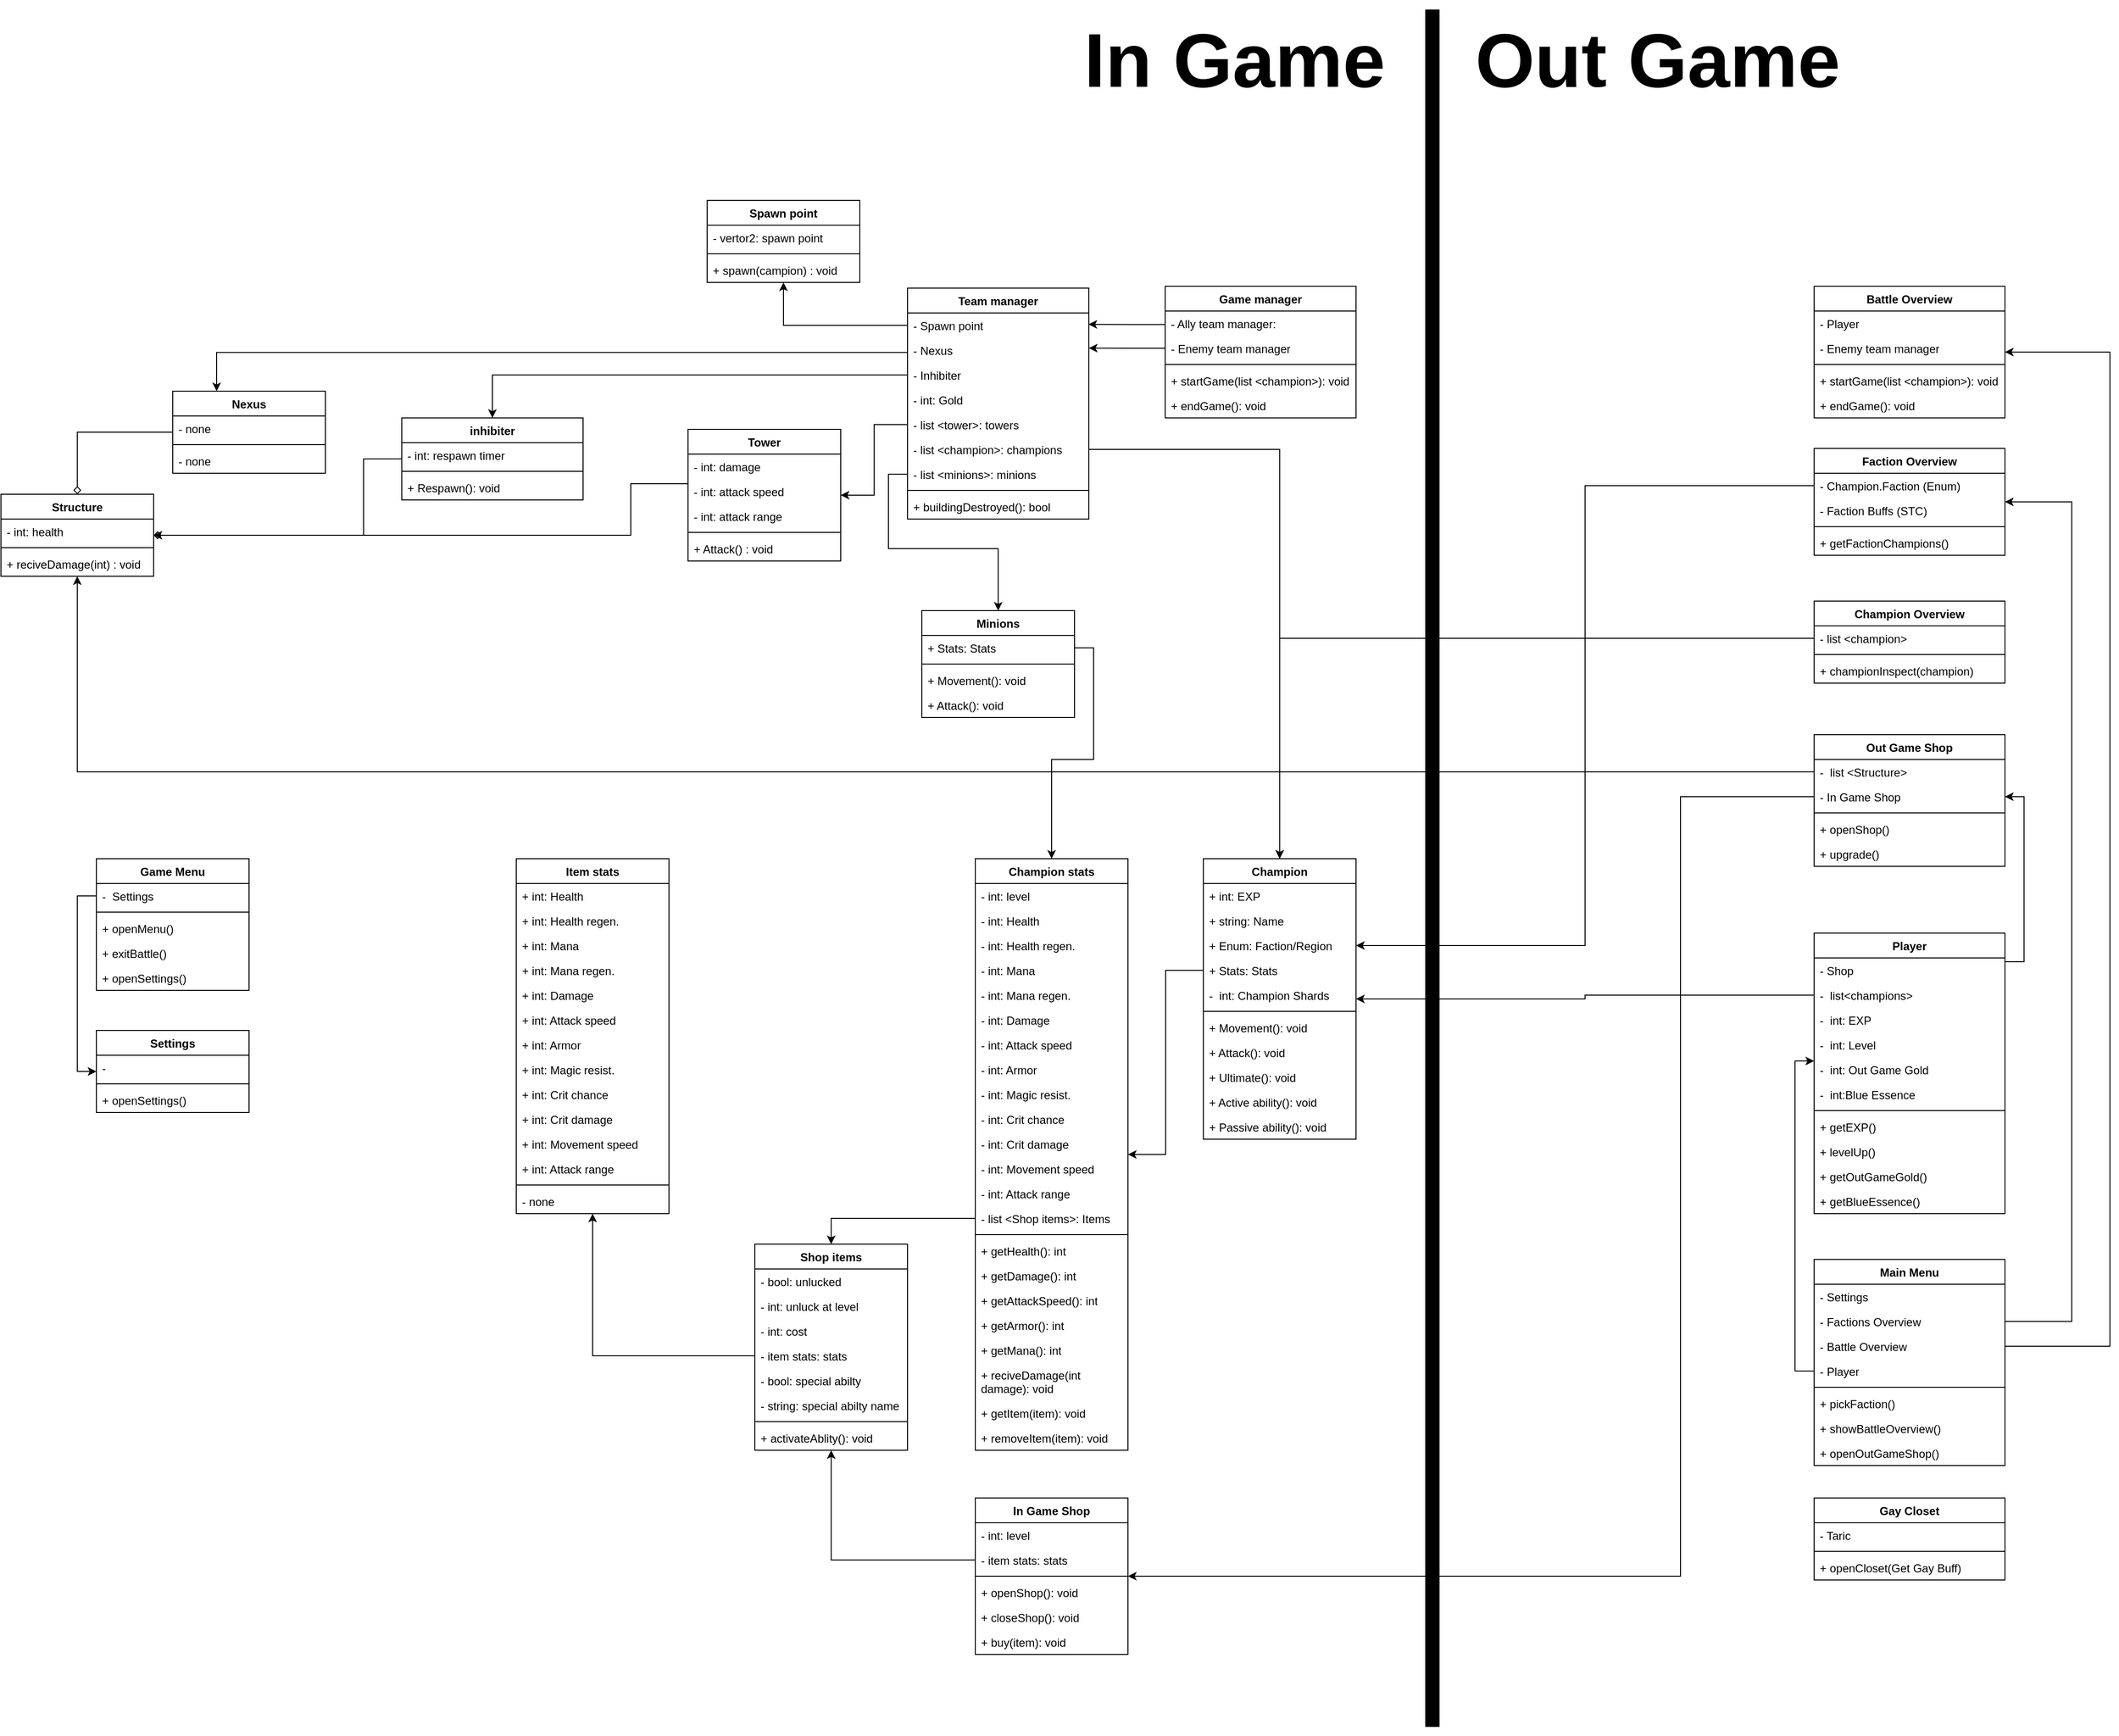 <mxfile version="22.1.21" type="github">
  <diagram name="Side-1" id="re4U6AP_URZaSMw_w-fi">
    <mxGraphModel dx="1687" dy="2037" grid="1" gridSize="10" guides="1" tooltips="1" connect="1" arrows="1" fold="1" page="1" pageScale="1" pageWidth="827" pageHeight="1169" math="0" shadow="0">
      <root>
        <mxCell id="0" />
        <mxCell id="1" parent="0" />
        <mxCell id="CqvtSLI6kDSpxJOuRBKD-1" value="Champion" style="swimlane;fontStyle=1;align=center;verticalAlign=top;childLayout=stackLayout;horizontal=1;startSize=26;horizontalStack=0;resizeParent=1;resizeParentMax=0;resizeLast=0;collapsible=1;marginBottom=0;whiteSpace=wrap;html=1;" parent="1" vertex="1">
          <mxGeometry x="1400" y="240" width="160" height="294" as="geometry" />
        </mxCell>
        <mxCell id="CqvtSLI6kDSpxJOuRBKD-6" value="+ int: EXP" style="text;strokeColor=none;fillColor=none;align=left;verticalAlign=top;spacingLeft=4;spacingRight=4;overflow=hidden;rotatable=0;points=[[0,0.5],[1,0.5]];portConstraint=eastwest;whiteSpace=wrap;html=1;" parent="CqvtSLI6kDSpxJOuRBKD-1" vertex="1">
          <mxGeometry y="26" width="160" height="26" as="geometry" />
        </mxCell>
        <mxCell id="CqvtSLI6kDSpxJOuRBKD-7" value="+ string: Name" style="text;strokeColor=none;fillColor=none;align=left;verticalAlign=top;spacingLeft=4;spacingRight=4;overflow=hidden;rotatable=0;points=[[0,0.5],[1,0.5]];portConstraint=eastwest;whiteSpace=wrap;html=1;" parent="CqvtSLI6kDSpxJOuRBKD-1" vertex="1">
          <mxGeometry y="52" width="160" height="26" as="geometry" />
        </mxCell>
        <mxCell id="CqvtSLI6kDSpxJOuRBKD-11" value="+ Enum: Faction/Region" style="text;strokeColor=none;fillColor=none;align=left;verticalAlign=top;spacingLeft=4;spacingRight=4;overflow=hidden;rotatable=0;points=[[0,0.5],[1,0.5]];portConstraint=eastwest;whiteSpace=wrap;html=1;" parent="CqvtSLI6kDSpxJOuRBKD-1" vertex="1">
          <mxGeometry y="78" width="160" height="26" as="geometry" />
        </mxCell>
        <mxCell id="CqvtSLI6kDSpxJOuRBKD-195" value="+ Stats: Stats" style="text;strokeColor=none;fillColor=none;align=left;verticalAlign=top;spacingLeft=4;spacingRight=4;overflow=hidden;rotatable=0;points=[[0,0.5],[1,0.5]];portConstraint=eastwest;whiteSpace=wrap;html=1;" parent="CqvtSLI6kDSpxJOuRBKD-1" vertex="1">
          <mxGeometry y="104" width="160" height="26" as="geometry" />
        </mxCell>
        <mxCell id="aJTZSCh5heAjPDtE7vkL-38" value="-&amp;nbsp; int: Champion Shards" style="text;strokeColor=none;fillColor=none;align=left;verticalAlign=top;spacingLeft=4;spacingRight=4;overflow=hidden;rotatable=0;points=[[0,0.5],[1,0.5]];portConstraint=eastwest;whiteSpace=wrap;html=1;" vertex="1" parent="CqvtSLI6kDSpxJOuRBKD-1">
          <mxGeometry y="130" width="160" height="26" as="geometry" />
        </mxCell>
        <mxCell id="CqvtSLI6kDSpxJOuRBKD-3" value="" style="line;strokeWidth=1;fillColor=none;align=left;verticalAlign=middle;spacingTop=-1;spacingLeft=3;spacingRight=3;rotatable=0;labelPosition=right;points=[];portConstraint=eastwest;strokeColor=inherit;" parent="CqvtSLI6kDSpxJOuRBKD-1" vertex="1">
          <mxGeometry y="156" width="160" height="8" as="geometry" />
        </mxCell>
        <mxCell id="CqvtSLI6kDSpxJOuRBKD-4" value="+ Movement(): void&amp;nbsp;" style="text;strokeColor=none;fillColor=none;align=left;verticalAlign=top;spacingLeft=4;spacingRight=4;overflow=hidden;rotatable=0;points=[[0,0.5],[1,0.5]];portConstraint=eastwest;whiteSpace=wrap;html=1;" parent="CqvtSLI6kDSpxJOuRBKD-1" vertex="1">
          <mxGeometry y="164" width="160" height="26" as="geometry" />
        </mxCell>
        <mxCell id="CqvtSLI6kDSpxJOuRBKD-57" value="+ Attack(): void&amp;nbsp;" style="text;strokeColor=none;fillColor=none;align=left;verticalAlign=top;spacingLeft=4;spacingRight=4;overflow=hidden;rotatable=0;points=[[0,0.5],[1,0.5]];portConstraint=eastwest;whiteSpace=wrap;html=1;" parent="CqvtSLI6kDSpxJOuRBKD-1" vertex="1">
          <mxGeometry y="190" width="160" height="26" as="geometry" />
        </mxCell>
        <mxCell id="CqvtSLI6kDSpxJOuRBKD-58" value="+ Ultimate(): void&amp;nbsp;" style="text;strokeColor=none;fillColor=none;align=left;verticalAlign=top;spacingLeft=4;spacingRight=4;overflow=hidden;rotatable=0;points=[[0,0.5],[1,0.5]];portConstraint=eastwest;whiteSpace=wrap;html=1;" parent="CqvtSLI6kDSpxJOuRBKD-1" vertex="1">
          <mxGeometry y="216" width="160" height="26" as="geometry" />
        </mxCell>
        <mxCell id="CqvtSLI6kDSpxJOuRBKD-59" value="+ Active ability(): void&amp;nbsp;" style="text;strokeColor=none;fillColor=none;align=left;verticalAlign=top;spacingLeft=4;spacingRight=4;overflow=hidden;rotatable=0;points=[[0,0.5],[1,0.5]];portConstraint=eastwest;whiteSpace=wrap;html=1;" parent="CqvtSLI6kDSpxJOuRBKD-1" vertex="1">
          <mxGeometry y="242" width="160" height="26" as="geometry" />
        </mxCell>
        <mxCell id="CqvtSLI6kDSpxJOuRBKD-60" value="+ Passive ability(): void&amp;nbsp;" style="text;strokeColor=none;fillColor=none;align=left;verticalAlign=top;spacingLeft=4;spacingRight=4;overflow=hidden;rotatable=0;points=[[0,0.5],[1,0.5]];portConstraint=eastwest;whiteSpace=wrap;html=1;" parent="CqvtSLI6kDSpxJOuRBKD-1" vertex="1">
          <mxGeometry y="268" width="160" height="26" as="geometry" />
        </mxCell>
        <mxCell id="CqvtSLI6kDSpxJOuRBKD-12" value="Champion stats" style="swimlane;fontStyle=1;align=center;verticalAlign=top;childLayout=stackLayout;horizontal=1;startSize=26;horizontalStack=0;resizeParent=1;resizeParentMax=0;resizeLast=0;collapsible=1;marginBottom=0;whiteSpace=wrap;html=1;" parent="1" vertex="1">
          <mxGeometry x="1161" y="240" width="160" height="620" as="geometry" />
        </mxCell>
        <mxCell id="CqvtSLI6kDSpxJOuRBKD-13" value="- int: level" style="text;strokeColor=none;fillColor=none;align=left;verticalAlign=top;spacingLeft=4;spacingRight=4;overflow=hidden;rotatable=0;points=[[0,0.5],[1,0.5]];portConstraint=eastwest;whiteSpace=wrap;html=1;" parent="CqvtSLI6kDSpxJOuRBKD-12" vertex="1">
          <mxGeometry y="26" width="160" height="26" as="geometry" />
        </mxCell>
        <mxCell id="CqvtSLI6kDSpxJOuRBKD-98" value="- int: Health" style="text;strokeColor=none;fillColor=none;align=left;verticalAlign=top;spacingLeft=4;spacingRight=4;overflow=hidden;rotatable=0;points=[[0,0.5],[1,0.5]];portConstraint=eastwest;whiteSpace=wrap;html=1;" parent="CqvtSLI6kDSpxJOuRBKD-12" vertex="1">
          <mxGeometry y="52" width="160" height="26" as="geometry" />
        </mxCell>
        <mxCell id="CqvtSLI6kDSpxJOuRBKD-39" value="- int: Health regen." style="text;strokeColor=none;fillColor=none;align=left;verticalAlign=top;spacingLeft=4;spacingRight=4;overflow=hidden;rotatable=0;points=[[0,0.5],[1,0.5]];portConstraint=eastwest;whiteSpace=wrap;html=1;" parent="CqvtSLI6kDSpxJOuRBKD-12" vertex="1">
          <mxGeometry y="78" width="160" height="26" as="geometry" />
        </mxCell>
        <mxCell id="CqvtSLI6kDSpxJOuRBKD-19" value="- int: Mana" style="text;strokeColor=none;fillColor=none;align=left;verticalAlign=top;spacingLeft=4;spacingRight=4;overflow=hidden;rotatable=0;points=[[0,0.5],[1,0.5]];portConstraint=eastwest;whiteSpace=wrap;html=1;" parent="CqvtSLI6kDSpxJOuRBKD-12" vertex="1">
          <mxGeometry y="104" width="160" height="26" as="geometry" />
        </mxCell>
        <mxCell id="CqvtSLI6kDSpxJOuRBKD-40" value="- int: Mana regen." style="text;strokeColor=none;fillColor=none;align=left;verticalAlign=top;spacingLeft=4;spacingRight=4;overflow=hidden;rotatable=0;points=[[0,0.5],[1,0.5]];portConstraint=eastwest;whiteSpace=wrap;html=1;" parent="CqvtSLI6kDSpxJOuRBKD-12" vertex="1">
          <mxGeometry y="130" width="160" height="26" as="geometry" />
        </mxCell>
        <mxCell id="CqvtSLI6kDSpxJOuRBKD-14" value="- int: Damage&amp;nbsp;" style="text;strokeColor=none;fillColor=none;align=left;verticalAlign=top;spacingLeft=4;spacingRight=4;overflow=hidden;rotatable=0;points=[[0,0.5],[1,0.5]];portConstraint=eastwest;whiteSpace=wrap;html=1;" parent="CqvtSLI6kDSpxJOuRBKD-12" vertex="1">
          <mxGeometry y="156" width="160" height="26" as="geometry" />
        </mxCell>
        <mxCell id="CqvtSLI6kDSpxJOuRBKD-15" value="- int: Attack speed" style="text;strokeColor=none;fillColor=none;align=left;verticalAlign=top;spacingLeft=4;spacingRight=4;overflow=hidden;rotatable=0;points=[[0,0.5],[1,0.5]];portConstraint=eastwest;whiteSpace=wrap;html=1;" parent="CqvtSLI6kDSpxJOuRBKD-12" vertex="1">
          <mxGeometry y="182" width="160" height="26" as="geometry" />
        </mxCell>
        <mxCell id="CqvtSLI6kDSpxJOuRBKD-18" value="- int: Armor" style="text;strokeColor=none;fillColor=none;align=left;verticalAlign=top;spacingLeft=4;spacingRight=4;overflow=hidden;rotatable=0;points=[[0,0.5],[1,0.5]];portConstraint=eastwest;whiteSpace=wrap;html=1;" parent="CqvtSLI6kDSpxJOuRBKD-12" vertex="1">
          <mxGeometry y="208" width="160" height="26" as="geometry" />
        </mxCell>
        <mxCell id="CqvtSLI6kDSpxJOuRBKD-42" value="- int: Magic resist." style="text;strokeColor=none;fillColor=none;align=left;verticalAlign=top;spacingLeft=4;spacingRight=4;overflow=hidden;rotatable=0;points=[[0,0.5],[1,0.5]];portConstraint=eastwest;whiteSpace=wrap;html=1;" parent="CqvtSLI6kDSpxJOuRBKD-12" vertex="1">
          <mxGeometry y="234" width="160" height="26" as="geometry" />
        </mxCell>
        <mxCell id="CqvtSLI6kDSpxJOuRBKD-43" value="- int: Crit chance" style="text;strokeColor=none;fillColor=none;align=left;verticalAlign=top;spacingLeft=4;spacingRight=4;overflow=hidden;rotatable=0;points=[[0,0.5],[1,0.5]];portConstraint=eastwest;whiteSpace=wrap;html=1;" parent="CqvtSLI6kDSpxJOuRBKD-12" vertex="1">
          <mxGeometry y="260" width="160" height="26" as="geometry" />
        </mxCell>
        <mxCell id="CqvtSLI6kDSpxJOuRBKD-44" value="- int: Crit damage" style="text;strokeColor=none;fillColor=none;align=left;verticalAlign=top;spacingLeft=4;spacingRight=4;overflow=hidden;rotatable=0;points=[[0,0.5],[1,0.5]];portConstraint=eastwest;whiteSpace=wrap;html=1;" parent="CqvtSLI6kDSpxJOuRBKD-12" vertex="1">
          <mxGeometry y="286" width="160" height="26" as="geometry" />
        </mxCell>
        <mxCell id="CqvtSLI6kDSpxJOuRBKD-45" value="- int: Movement speed" style="text;strokeColor=none;fillColor=none;align=left;verticalAlign=top;spacingLeft=4;spacingRight=4;overflow=hidden;rotatable=0;points=[[0,0.5],[1,0.5]];portConstraint=eastwest;whiteSpace=wrap;html=1;" parent="CqvtSLI6kDSpxJOuRBKD-12" vertex="1">
          <mxGeometry y="312" width="160" height="26" as="geometry" />
        </mxCell>
        <mxCell id="CqvtSLI6kDSpxJOuRBKD-53" value="- int: Attack range" style="text;strokeColor=none;fillColor=none;align=left;verticalAlign=top;spacingLeft=4;spacingRight=4;overflow=hidden;rotatable=0;points=[[0,0.5],[1,0.5]];portConstraint=eastwest;whiteSpace=wrap;html=1;" parent="CqvtSLI6kDSpxJOuRBKD-12" vertex="1">
          <mxGeometry y="338" width="160" height="26" as="geometry" />
        </mxCell>
        <mxCell id="CqvtSLI6kDSpxJOuRBKD-20" value="- list &amp;lt;Shop items&amp;gt;: Items" style="text;strokeColor=none;fillColor=none;align=left;verticalAlign=top;spacingLeft=4;spacingRight=4;overflow=hidden;rotatable=0;points=[[0,0.5],[1,0.5]];portConstraint=eastwest;whiteSpace=wrap;html=1;" parent="CqvtSLI6kDSpxJOuRBKD-12" vertex="1">
          <mxGeometry y="364" width="160" height="26" as="geometry" />
        </mxCell>
        <mxCell id="CqvtSLI6kDSpxJOuRBKD-16" value="" style="line;strokeWidth=1;fillColor=none;align=left;verticalAlign=middle;spacingTop=-1;spacingLeft=3;spacingRight=3;rotatable=0;labelPosition=right;points=[];portConstraint=eastwest;strokeColor=inherit;" parent="CqvtSLI6kDSpxJOuRBKD-12" vertex="1">
          <mxGeometry y="390" width="160" height="8" as="geometry" />
        </mxCell>
        <mxCell id="CqvtSLI6kDSpxJOuRBKD-17" value="+ getHealth(): int" style="text;strokeColor=none;fillColor=none;align=left;verticalAlign=top;spacingLeft=4;spacingRight=4;overflow=hidden;rotatable=0;points=[[0,0.5],[1,0.5]];portConstraint=eastwest;whiteSpace=wrap;html=1;" parent="CqvtSLI6kDSpxJOuRBKD-12" vertex="1">
          <mxGeometry y="398" width="160" height="26" as="geometry" />
        </mxCell>
        <mxCell id="CqvtSLI6kDSpxJOuRBKD-32" value="+ getDamage(): int" style="text;strokeColor=none;fillColor=none;align=left;verticalAlign=top;spacingLeft=4;spacingRight=4;overflow=hidden;rotatable=0;points=[[0,0.5],[1,0.5]];portConstraint=eastwest;whiteSpace=wrap;html=1;" parent="CqvtSLI6kDSpxJOuRBKD-12" vertex="1">
          <mxGeometry y="424" width="160" height="26" as="geometry" />
        </mxCell>
        <mxCell id="CqvtSLI6kDSpxJOuRBKD-33" value="+ getAttackSpeed(): int" style="text;strokeColor=none;fillColor=none;align=left;verticalAlign=top;spacingLeft=4;spacingRight=4;overflow=hidden;rotatable=0;points=[[0,0.5],[1,0.5]];portConstraint=eastwest;whiteSpace=wrap;html=1;" parent="CqvtSLI6kDSpxJOuRBKD-12" vertex="1">
          <mxGeometry y="450" width="160" height="26" as="geometry" />
        </mxCell>
        <mxCell id="CqvtSLI6kDSpxJOuRBKD-34" value="+ getArmor(): int" style="text;strokeColor=none;fillColor=none;align=left;verticalAlign=top;spacingLeft=4;spacingRight=4;overflow=hidden;rotatable=0;points=[[0,0.5],[1,0.5]];portConstraint=eastwest;whiteSpace=wrap;html=1;" parent="CqvtSLI6kDSpxJOuRBKD-12" vertex="1">
          <mxGeometry y="476" width="160" height="26" as="geometry" />
        </mxCell>
        <mxCell id="CqvtSLI6kDSpxJOuRBKD-35" value="+ getMana(): int" style="text;strokeColor=none;fillColor=none;align=left;verticalAlign=top;spacingLeft=4;spacingRight=4;overflow=hidden;rotatable=0;points=[[0,0.5],[1,0.5]];portConstraint=eastwest;whiteSpace=wrap;html=1;" parent="CqvtSLI6kDSpxJOuRBKD-12" vertex="1">
          <mxGeometry y="502" width="160" height="26" as="geometry" />
        </mxCell>
        <mxCell id="CqvtSLI6kDSpxJOuRBKD-36" value="+ reciveDamage(int damage): void&amp;nbsp;" style="text;strokeColor=none;fillColor=none;align=left;verticalAlign=top;spacingLeft=4;spacingRight=4;overflow=hidden;rotatable=0;points=[[0,0.5],[1,0.5]];portConstraint=eastwest;whiteSpace=wrap;html=1;" parent="CqvtSLI6kDSpxJOuRBKD-12" vertex="1">
          <mxGeometry y="528" width="160" height="40" as="geometry" />
        </mxCell>
        <mxCell id="CqvtSLI6kDSpxJOuRBKD-41" value="+ getItem(item): void" style="text;strokeColor=none;fillColor=none;align=left;verticalAlign=top;spacingLeft=4;spacingRight=4;overflow=hidden;rotatable=0;points=[[0,0.5],[1,0.5]];portConstraint=eastwest;whiteSpace=wrap;html=1;" parent="CqvtSLI6kDSpxJOuRBKD-12" vertex="1">
          <mxGeometry y="568" width="160" height="26" as="geometry" />
        </mxCell>
        <mxCell id="CqvtSLI6kDSpxJOuRBKD-61" value="+ removeItem(item): void" style="text;strokeColor=none;fillColor=none;align=left;verticalAlign=top;spacingLeft=4;spacingRight=4;overflow=hidden;rotatable=0;points=[[0,0.5],[1,0.5]];portConstraint=eastwest;whiteSpace=wrap;html=1;" parent="CqvtSLI6kDSpxJOuRBKD-12" vertex="1">
          <mxGeometry y="594" width="160" height="26" as="geometry" />
        </mxCell>
        <mxCell id="CqvtSLI6kDSpxJOuRBKD-22" value="Shop items" style="swimlane;fontStyle=1;align=center;verticalAlign=top;childLayout=stackLayout;horizontal=1;startSize=26;horizontalStack=0;resizeParent=1;resizeParentMax=0;resizeLast=0;collapsible=1;marginBottom=0;whiteSpace=wrap;html=1;" parent="1" vertex="1">
          <mxGeometry x="930" y="644" width="160" height="216" as="geometry" />
        </mxCell>
        <mxCell id="CqvtSLI6kDSpxJOuRBKD-95" value="- bool: unlucked" style="text;strokeColor=none;fillColor=none;align=left;verticalAlign=top;spacingLeft=4;spacingRight=4;overflow=hidden;rotatable=0;points=[[0,0.5],[1,0.5]];portConstraint=eastwest;whiteSpace=wrap;html=1;" parent="CqvtSLI6kDSpxJOuRBKD-22" vertex="1">
          <mxGeometry y="26" width="160" height="26" as="geometry" />
        </mxCell>
        <mxCell id="CqvtSLI6kDSpxJOuRBKD-99" value="- int: unluck at level" style="text;strokeColor=none;fillColor=none;align=left;verticalAlign=top;spacingLeft=4;spacingRight=4;overflow=hidden;rotatable=0;points=[[0,0.5],[1,0.5]];portConstraint=eastwest;whiteSpace=wrap;html=1;" parent="CqvtSLI6kDSpxJOuRBKD-22" vertex="1">
          <mxGeometry y="52" width="160" height="26" as="geometry" />
        </mxCell>
        <mxCell id="CqvtSLI6kDSpxJOuRBKD-96" value="- int: cost" style="text;strokeColor=none;fillColor=none;align=left;verticalAlign=top;spacingLeft=4;spacingRight=4;overflow=hidden;rotatable=0;points=[[0,0.5],[1,0.5]];portConstraint=eastwest;whiteSpace=wrap;html=1;" parent="CqvtSLI6kDSpxJOuRBKD-22" vertex="1">
          <mxGeometry y="78" width="160" height="26" as="geometry" />
        </mxCell>
        <mxCell id="CqvtSLI6kDSpxJOuRBKD-23" value="- item stats: stats" style="text;strokeColor=none;fillColor=none;align=left;verticalAlign=top;spacingLeft=4;spacingRight=4;overflow=hidden;rotatable=0;points=[[0,0.5],[1,0.5]];portConstraint=eastwest;whiteSpace=wrap;html=1;" parent="CqvtSLI6kDSpxJOuRBKD-22" vertex="1">
          <mxGeometry y="104" width="160" height="26" as="geometry" />
        </mxCell>
        <mxCell id="CqvtSLI6kDSpxJOuRBKD-87" value="- bool: special abilty" style="text;strokeColor=none;fillColor=none;align=left;verticalAlign=top;spacingLeft=4;spacingRight=4;overflow=hidden;rotatable=0;points=[[0,0.5],[1,0.5]];portConstraint=eastwest;whiteSpace=wrap;html=1;" parent="CqvtSLI6kDSpxJOuRBKD-22" vertex="1">
          <mxGeometry y="130" width="160" height="26" as="geometry" />
        </mxCell>
        <mxCell id="CqvtSLI6kDSpxJOuRBKD-88" value="- string: special abilty name" style="text;strokeColor=none;fillColor=none;align=left;verticalAlign=top;spacingLeft=4;spacingRight=4;overflow=hidden;rotatable=0;points=[[0,0.5],[1,0.5]];portConstraint=eastwest;whiteSpace=wrap;html=1;" parent="CqvtSLI6kDSpxJOuRBKD-22" vertex="1">
          <mxGeometry y="156" width="160" height="26" as="geometry" />
        </mxCell>
        <mxCell id="CqvtSLI6kDSpxJOuRBKD-29" value="" style="line;strokeWidth=1;fillColor=none;align=left;verticalAlign=middle;spacingTop=-1;spacingLeft=3;spacingRight=3;rotatable=0;labelPosition=right;points=[];portConstraint=eastwest;strokeColor=inherit;" parent="CqvtSLI6kDSpxJOuRBKD-22" vertex="1">
          <mxGeometry y="182" width="160" height="8" as="geometry" />
        </mxCell>
        <mxCell id="CqvtSLI6kDSpxJOuRBKD-30" value="+ activateAblity(): void" style="text;strokeColor=none;fillColor=none;align=left;verticalAlign=top;spacingLeft=4;spacingRight=4;overflow=hidden;rotatable=0;points=[[0,0.5],[1,0.5]];portConstraint=eastwest;whiteSpace=wrap;html=1;" parent="CqvtSLI6kDSpxJOuRBKD-22" vertex="1">
          <mxGeometry y="190" width="160" height="26" as="geometry" />
        </mxCell>
        <mxCell id="CqvtSLI6kDSpxJOuRBKD-62" value="Item stats" style="swimlane;fontStyle=1;align=center;verticalAlign=top;childLayout=stackLayout;horizontal=1;startSize=26;horizontalStack=0;resizeParent=1;resizeParentMax=0;resizeLast=0;collapsible=1;marginBottom=0;whiteSpace=wrap;html=1;" parent="1" vertex="1">
          <mxGeometry x="680" y="240" width="160" height="372" as="geometry" />
        </mxCell>
        <mxCell id="CqvtSLI6kDSpxJOuRBKD-63" value="+ int: Health" style="text;strokeColor=none;fillColor=none;align=left;verticalAlign=top;spacingLeft=4;spacingRight=4;overflow=hidden;rotatable=0;points=[[0,0.5],[1,0.5]];portConstraint=eastwest;whiteSpace=wrap;html=1;" parent="CqvtSLI6kDSpxJOuRBKD-62" vertex="1">
          <mxGeometry y="26" width="160" height="26" as="geometry" />
        </mxCell>
        <mxCell id="CqvtSLI6kDSpxJOuRBKD-64" value="+ int: Health regen." style="text;strokeColor=none;fillColor=none;align=left;verticalAlign=top;spacingLeft=4;spacingRight=4;overflow=hidden;rotatable=0;points=[[0,0.5],[1,0.5]];portConstraint=eastwest;whiteSpace=wrap;html=1;" parent="CqvtSLI6kDSpxJOuRBKD-62" vertex="1">
          <mxGeometry y="52" width="160" height="26" as="geometry" />
        </mxCell>
        <mxCell id="CqvtSLI6kDSpxJOuRBKD-65" value="+ int: Mana" style="text;strokeColor=none;fillColor=none;align=left;verticalAlign=top;spacingLeft=4;spacingRight=4;overflow=hidden;rotatable=0;points=[[0,0.5],[1,0.5]];portConstraint=eastwest;whiteSpace=wrap;html=1;" parent="CqvtSLI6kDSpxJOuRBKD-62" vertex="1">
          <mxGeometry y="78" width="160" height="26" as="geometry" />
        </mxCell>
        <mxCell id="CqvtSLI6kDSpxJOuRBKD-66" value="+ int: Mana regen." style="text;strokeColor=none;fillColor=none;align=left;verticalAlign=top;spacingLeft=4;spacingRight=4;overflow=hidden;rotatable=0;points=[[0,0.5],[1,0.5]];portConstraint=eastwest;whiteSpace=wrap;html=1;" parent="CqvtSLI6kDSpxJOuRBKD-62" vertex="1">
          <mxGeometry y="104" width="160" height="26" as="geometry" />
        </mxCell>
        <mxCell id="CqvtSLI6kDSpxJOuRBKD-67" value="+ int: Damage&amp;nbsp;" style="text;strokeColor=none;fillColor=none;align=left;verticalAlign=top;spacingLeft=4;spacingRight=4;overflow=hidden;rotatable=0;points=[[0,0.5],[1,0.5]];portConstraint=eastwest;whiteSpace=wrap;html=1;" parent="CqvtSLI6kDSpxJOuRBKD-62" vertex="1">
          <mxGeometry y="130" width="160" height="26" as="geometry" />
        </mxCell>
        <mxCell id="CqvtSLI6kDSpxJOuRBKD-68" value="+ int: Attack speed" style="text;strokeColor=none;fillColor=none;align=left;verticalAlign=top;spacingLeft=4;spacingRight=4;overflow=hidden;rotatable=0;points=[[0,0.5],[1,0.5]];portConstraint=eastwest;whiteSpace=wrap;html=1;" parent="CqvtSLI6kDSpxJOuRBKD-62" vertex="1">
          <mxGeometry y="156" width="160" height="26" as="geometry" />
        </mxCell>
        <mxCell id="CqvtSLI6kDSpxJOuRBKD-69" value="+ int: Armor" style="text;strokeColor=none;fillColor=none;align=left;verticalAlign=top;spacingLeft=4;spacingRight=4;overflow=hidden;rotatable=0;points=[[0,0.5],[1,0.5]];portConstraint=eastwest;whiteSpace=wrap;html=1;" parent="CqvtSLI6kDSpxJOuRBKD-62" vertex="1">
          <mxGeometry y="182" width="160" height="26" as="geometry" />
        </mxCell>
        <mxCell id="CqvtSLI6kDSpxJOuRBKD-70" value="+ int: Magic resist." style="text;strokeColor=none;fillColor=none;align=left;verticalAlign=top;spacingLeft=4;spacingRight=4;overflow=hidden;rotatable=0;points=[[0,0.5],[1,0.5]];portConstraint=eastwest;whiteSpace=wrap;html=1;" parent="CqvtSLI6kDSpxJOuRBKD-62" vertex="1">
          <mxGeometry y="208" width="160" height="26" as="geometry" />
        </mxCell>
        <mxCell id="CqvtSLI6kDSpxJOuRBKD-71" value="+ int: Crit chance" style="text;strokeColor=none;fillColor=none;align=left;verticalAlign=top;spacingLeft=4;spacingRight=4;overflow=hidden;rotatable=0;points=[[0,0.5],[1,0.5]];portConstraint=eastwest;whiteSpace=wrap;html=1;" parent="CqvtSLI6kDSpxJOuRBKD-62" vertex="1">
          <mxGeometry y="234" width="160" height="26" as="geometry" />
        </mxCell>
        <mxCell id="CqvtSLI6kDSpxJOuRBKD-72" value="+ int: Crit damage" style="text;strokeColor=none;fillColor=none;align=left;verticalAlign=top;spacingLeft=4;spacingRight=4;overflow=hidden;rotatable=0;points=[[0,0.5],[1,0.5]];portConstraint=eastwest;whiteSpace=wrap;html=1;" parent="CqvtSLI6kDSpxJOuRBKD-62" vertex="1">
          <mxGeometry y="260" width="160" height="26" as="geometry" />
        </mxCell>
        <mxCell id="CqvtSLI6kDSpxJOuRBKD-73" value="+ int: Movement speed" style="text;strokeColor=none;fillColor=none;align=left;verticalAlign=top;spacingLeft=4;spacingRight=4;overflow=hidden;rotatable=0;points=[[0,0.5],[1,0.5]];portConstraint=eastwest;whiteSpace=wrap;html=1;" parent="CqvtSLI6kDSpxJOuRBKD-62" vertex="1">
          <mxGeometry y="286" width="160" height="26" as="geometry" />
        </mxCell>
        <mxCell id="CqvtSLI6kDSpxJOuRBKD-74" value="+ int: Attack range" style="text;strokeColor=none;fillColor=none;align=left;verticalAlign=top;spacingLeft=4;spacingRight=4;overflow=hidden;rotatable=0;points=[[0,0.5],[1,0.5]];portConstraint=eastwest;whiteSpace=wrap;html=1;" parent="CqvtSLI6kDSpxJOuRBKD-62" vertex="1">
          <mxGeometry y="312" width="160" height="26" as="geometry" />
        </mxCell>
        <mxCell id="CqvtSLI6kDSpxJOuRBKD-76" value="" style="line;strokeWidth=1;fillColor=none;align=left;verticalAlign=middle;spacingTop=-1;spacingLeft=3;spacingRight=3;rotatable=0;labelPosition=right;points=[];portConstraint=eastwest;strokeColor=inherit;" parent="CqvtSLI6kDSpxJOuRBKD-62" vertex="1">
          <mxGeometry y="338" width="160" height="8" as="geometry" />
        </mxCell>
        <mxCell id="CqvtSLI6kDSpxJOuRBKD-77" value="- none" style="text;strokeColor=none;fillColor=none;align=left;verticalAlign=top;spacingLeft=4;spacingRight=4;overflow=hidden;rotatable=0;points=[[0,0.5],[1,0.5]];portConstraint=eastwest;whiteSpace=wrap;html=1;" parent="CqvtSLI6kDSpxJOuRBKD-62" vertex="1">
          <mxGeometry y="346" width="160" height="26" as="geometry" />
        </mxCell>
        <mxCell id="CqvtSLI6kDSpxJOuRBKD-86" style="edgeStyle=orthogonalEdgeStyle;rounded=0;orthogonalLoop=1;jettySize=auto;html=1;" parent="1" source="CqvtSLI6kDSpxJOuRBKD-23" target="CqvtSLI6kDSpxJOuRBKD-62" edge="1">
          <mxGeometry relative="1" as="geometry" />
        </mxCell>
        <mxCell id="CqvtSLI6kDSpxJOuRBKD-89" value="In Game Shop" style="swimlane;fontStyle=1;align=center;verticalAlign=top;childLayout=stackLayout;horizontal=1;startSize=26;horizontalStack=0;resizeParent=1;resizeParentMax=0;resizeLast=0;collapsible=1;marginBottom=0;whiteSpace=wrap;html=1;" parent="1" vertex="1">
          <mxGeometry x="1161" y="910" width="160" height="164" as="geometry" />
        </mxCell>
        <mxCell id="CqvtSLI6kDSpxJOuRBKD-90" value="- int: level" style="text;strokeColor=none;fillColor=none;align=left;verticalAlign=top;spacingLeft=4;spacingRight=4;overflow=hidden;rotatable=0;points=[[0,0.5],[1,0.5]];portConstraint=eastwest;whiteSpace=wrap;html=1;" parent="CqvtSLI6kDSpxJOuRBKD-89" vertex="1">
          <mxGeometry y="26" width="160" height="26" as="geometry" />
        </mxCell>
        <mxCell id="CqvtSLI6kDSpxJOuRBKD-97" value="- item stats: stats" style="text;strokeColor=none;fillColor=none;align=left;verticalAlign=top;spacingLeft=4;spacingRight=4;overflow=hidden;rotatable=0;points=[[0,0.5],[1,0.5]];portConstraint=eastwest;whiteSpace=wrap;html=1;" parent="CqvtSLI6kDSpxJOuRBKD-89" vertex="1">
          <mxGeometry y="52" width="160" height="26" as="geometry" />
        </mxCell>
        <mxCell id="CqvtSLI6kDSpxJOuRBKD-93" value="" style="line;strokeWidth=1;fillColor=none;align=left;verticalAlign=middle;spacingTop=-1;spacingLeft=3;spacingRight=3;rotatable=0;labelPosition=right;points=[];portConstraint=eastwest;strokeColor=inherit;" parent="CqvtSLI6kDSpxJOuRBKD-89" vertex="1">
          <mxGeometry y="78" width="160" height="8" as="geometry" />
        </mxCell>
        <mxCell id="CqvtSLI6kDSpxJOuRBKD-94" value="+ openShop(): void" style="text;strokeColor=none;fillColor=none;align=left;verticalAlign=top;spacingLeft=4;spacingRight=4;overflow=hidden;rotatable=0;points=[[0,0.5],[1,0.5]];portConstraint=eastwest;whiteSpace=wrap;html=1;" parent="CqvtSLI6kDSpxJOuRBKD-89" vertex="1">
          <mxGeometry y="86" width="160" height="26" as="geometry" />
        </mxCell>
        <mxCell id="CqvtSLI6kDSpxJOuRBKD-101" value="+ closeShop(): void" style="text;strokeColor=none;fillColor=none;align=left;verticalAlign=top;spacingLeft=4;spacingRight=4;overflow=hidden;rotatable=0;points=[[0,0.5],[1,0.5]];portConstraint=eastwest;whiteSpace=wrap;html=1;" parent="CqvtSLI6kDSpxJOuRBKD-89" vertex="1">
          <mxGeometry y="112" width="160" height="26" as="geometry" />
        </mxCell>
        <mxCell id="CqvtSLI6kDSpxJOuRBKD-102" value="+ buy(item): void" style="text;strokeColor=none;fillColor=none;align=left;verticalAlign=top;spacingLeft=4;spacingRight=4;overflow=hidden;rotatable=0;points=[[0,0.5],[1,0.5]];portConstraint=eastwest;whiteSpace=wrap;html=1;" parent="CqvtSLI6kDSpxJOuRBKD-89" vertex="1">
          <mxGeometry y="138" width="160" height="26" as="geometry" />
        </mxCell>
        <mxCell id="CqvtSLI6kDSpxJOuRBKD-100" style="edgeStyle=orthogonalEdgeStyle;rounded=0;orthogonalLoop=1;jettySize=auto;html=1;" parent="1" source="CqvtSLI6kDSpxJOuRBKD-97" target="CqvtSLI6kDSpxJOuRBKD-22" edge="1">
          <mxGeometry relative="1" as="geometry" />
        </mxCell>
        <mxCell id="CqvtSLI6kDSpxJOuRBKD-214" style="edgeStyle=orthogonalEdgeStyle;rounded=0;orthogonalLoop=1;jettySize=auto;html=1;endArrow=diamond;endFill=0;" parent="1" source="CqvtSLI6kDSpxJOuRBKD-103" target="CqvtSLI6kDSpxJOuRBKD-162" edge="1">
          <mxGeometry relative="1" as="geometry" />
        </mxCell>
        <mxCell id="CqvtSLI6kDSpxJOuRBKD-103" value="Nexus" style="swimlane;fontStyle=1;align=center;verticalAlign=top;childLayout=stackLayout;horizontal=1;startSize=26;horizontalStack=0;resizeParent=1;resizeParentMax=0;resizeLast=0;collapsible=1;marginBottom=0;whiteSpace=wrap;html=1;" parent="1" vertex="1">
          <mxGeometry x="320" y="-250" width="160" height="86" as="geometry" />
        </mxCell>
        <mxCell id="CqvtSLI6kDSpxJOuRBKD-105" value="- none" style="text;strokeColor=none;fillColor=none;align=left;verticalAlign=top;spacingLeft=4;spacingRight=4;overflow=hidden;rotatable=0;points=[[0,0.5],[1,0.5]];portConstraint=eastwest;whiteSpace=wrap;html=1;" parent="CqvtSLI6kDSpxJOuRBKD-103" vertex="1">
          <mxGeometry y="26" width="160" height="26" as="geometry" />
        </mxCell>
        <mxCell id="CqvtSLI6kDSpxJOuRBKD-106" value="" style="line;strokeWidth=1;fillColor=none;align=left;verticalAlign=middle;spacingTop=-1;spacingLeft=3;spacingRight=3;rotatable=0;labelPosition=right;points=[];portConstraint=eastwest;strokeColor=inherit;" parent="CqvtSLI6kDSpxJOuRBKD-103" vertex="1">
          <mxGeometry y="52" width="160" height="8" as="geometry" />
        </mxCell>
        <mxCell id="CqvtSLI6kDSpxJOuRBKD-109" value="- none" style="text;strokeColor=none;fillColor=none;align=left;verticalAlign=top;spacingLeft=4;spacingRight=4;overflow=hidden;rotatable=0;points=[[0,0.5],[1,0.5]];portConstraint=eastwest;whiteSpace=wrap;html=1;" parent="CqvtSLI6kDSpxJOuRBKD-103" vertex="1">
          <mxGeometry y="60" width="160" height="26" as="geometry" />
        </mxCell>
        <mxCell id="CqvtSLI6kDSpxJOuRBKD-117" style="edgeStyle=orthogonalEdgeStyle;rounded=0;orthogonalLoop=1;jettySize=auto;html=1;" parent="1" source="CqvtSLI6kDSpxJOuRBKD-121" target="CqvtSLI6kDSpxJOuRBKD-12" edge="1">
          <mxGeometry relative="1" as="geometry">
            <mxPoint x="400" y="39" as="sourcePoint" />
          </mxGeometry>
        </mxCell>
        <mxCell id="CqvtSLI6kDSpxJOuRBKD-118" value="Minions" style="swimlane;fontStyle=1;align=center;verticalAlign=top;childLayout=stackLayout;horizontal=1;startSize=26;horizontalStack=0;resizeParent=1;resizeParentMax=0;resizeLast=0;collapsible=1;marginBottom=0;whiteSpace=wrap;html=1;" parent="1" vertex="1">
          <mxGeometry x="1105" y="-20" width="160" height="112" as="geometry" />
        </mxCell>
        <mxCell id="CqvtSLI6kDSpxJOuRBKD-121" value="+ Stats: Stats" style="text;strokeColor=none;fillColor=none;align=left;verticalAlign=top;spacingLeft=4;spacingRight=4;overflow=hidden;rotatable=0;points=[[0,0.5],[1,0.5]];portConstraint=eastwest;whiteSpace=wrap;html=1;" parent="CqvtSLI6kDSpxJOuRBKD-118" vertex="1">
          <mxGeometry y="26" width="160" height="26" as="geometry" />
        </mxCell>
        <mxCell id="CqvtSLI6kDSpxJOuRBKD-122" value="" style="line;strokeWidth=1;fillColor=none;align=left;verticalAlign=middle;spacingTop=-1;spacingLeft=3;spacingRight=3;rotatable=0;labelPosition=right;points=[];portConstraint=eastwest;strokeColor=inherit;" parent="CqvtSLI6kDSpxJOuRBKD-118" vertex="1">
          <mxGeometry y="52" width="160" height="8" as="geometry" />
        </mxCell>
        <mxCell id="CqvtSLI6kDSpxJOuRBKD-123" value="+ Movement(): void&amp;nbsp;" style="text;strokeColor=none;fillColor=none;align=left;verticalAlign=top;spacingLeft=4;spacingRight=4;overflow=hidden;rotatable=0;points=[[0,0.5],[1,0.5]];portConstraint=eastwest;whiteSpace=wrap;html=1;" parent="CqvtSLI6kDSpxJOuRBKD-118" vertex="1">
          <mxGeometry y="60" width="160" height="26" as="geometry" />
        </mxCell>
        <mxCell id="CqvtSLI6kDSpxJOuRBKD-124" value="+ Attack(): void&amp;nbsp;" style="text;strokeColor=none;fillColor=none;align=left;verticalAlign=top;spacingLeft=4;spacingRight=4;overflow=hidden;rotatable=0;points=[[0,0.5],[1,0.5]];portConstraint=eastwest;whiteSpace=wrap;html=1;" parent="CqvtSLI6kDSpxJOuRBKD-118" vertex="1">
          <mxGeometry y="86" width="160" height="26" as="geometry" />
        </mxCell>
        <mxCell id="CqvtSLI6kDSpxJOuRBKD-217" style="edgeStyle=orthogonalEdgeStyle;rounded=0;orthogonalLoop=1;jettySize=auto;html=1;" parent="1" source="CqvtSLI6kDSpxJOuRBKD-129" target="CqvtSLI6kDSpxJOuRBKD-162" edge="1">
          <mxGeometry relative="1" as="geometry">
            <Array as="points">
              <mxPoint x="800" y="-153" />
              <mxPoint x="800" y="-99" />
            </Array>
          </mxGeometry>
        </mxCell>
        <mxCell id="CqvtSLI6kDSpxJOuRBKD-129" value="Tower" style="swimlane;fontStyle=1;align=center;verticalAlign=top;childLayout=stackLayout;horizontal=1;startSize=26;horizontalStack=0;resizeParent=1;resizeParentMax=0;resizeLast=0;collapsible=1;marginBottom=0;whiteSpace=wrap;html=1;" parent="1" vertex="1">
          <mxGeometry x="860" y="-210" width="160" height="138" as="geometry" />
        </mxCell>
        <mxCell id="CqvtSLI6kDSpxJOuRBKD-150" value="- int: damage" style="text;strokeColor=none;fillColor=none;align=left;verticalAlign=top;spacingLeft=4;spacingRight=4;overflow=hidden;rotatable=0;points=[[0,0.5],[1,0.5]];portConstraint=eastwest;whiteSpace=wrap;html=1;" parent="CqvtSLI6kDSpxJOuRBKD-129" vertex="1">
          <mxGeometry y="26" width="160" height="26" as="geometry" />
        </mxCell>
        <mxCell id="CqvtSLI6kDSpxJOuRBKD-151" value="- int: attack speed" style="text;strokeColor=none;fillColor=none;align=left;verticalAlign=top;spacingLeft=4;spacingRight=4;overflow=hidden;rotatable=0;points=[[0,0.5],[1,0.5]];portConstraint=eastwest;whiteSpace=wrap;html=1;" parent="CqvtSLI6kDSpxJOuRBKD-129" vertex="1">
          <mxGeometry y="52" width="160" height="26" as="geometry" />
        </mxCell>
        <mxCell id="CqvtSLI6kDSpxJOuRBKD-152" value="- int: attack range" style="text;strokeColor=none;fillColor=none;align=left;verticalAlign=top;spacingLeft=4;spacingRight=4;overflow=hidden;rotatable=0;points=[[0,0.5],[1,0.5]];portConstraint=eastwest;whiteSpace=wrap;html=1;" parent="CqvtSLI6kDSpxJOuRBKD-129" vertex="1">
          <mxGeometry y="78" width="160" height="26" as="geometry" />
        </mxCell>
        <mxCell id="CqvtSLI6kDSpxJOuRBKD-132" value="" style="line;strokeWidth=1;fillColor=none;align=left;verticalAlign=middle;spacingTop=-1;spacingLeft=3;spacingRight=3;rotatable=0;labelPosition=right;points=[];portConstraint=eastwest;strokeColor=inherit;" parent="CqvtSLI6kDSpxJOuRBKD-129" vertex="1">
          <mxGeometry y="104" width="160" height="8" as="geometry" />
        </mxCell>
        <mxCell id="CqvtSLI6kDSpxJOuRBKD-133" value="+ Attack() : void" style="text;strokeColor=none;fillColor=none;align=left;verticalAlign=top;spacingLeft=4;spacingRight=4;overflow=hidden;rotatable=0;points=[[0,0.5],[1,0.5]];portConstraint=eastwest;whiteSpace=wrap;html=1;" parent="CqvtSLI6kDSpxJOuRBKD-129" vertex="1">
          <mxGeometry y="112" width="160" height="26" as="geometry" />
        </mxCell>
        <mxCell id="CqvtSLI6kDSpxJOuRBKD-136" value="Spawn point" style="swimlane;fontStyle=1;align=center;verticalAlign=top;childLayout=stackLayout;horizontal=1;startSize=26;horizontalStack=0;resizeParent=1;resizeParentMax=0;resizeLast=0;collapsible=1;marginBottom=0;whiteSpace=wrap;html=1;" parent="1" vertex="1">
          <mxGeometry x="880" y="-450" width="160" height="86" as="geometry" />
        </mxCell>
        <mxCell id="CqvtSLI6kDSpxJOuRBKD-137" value="- vertor2: spawn point&amp;nbsp;" style="text;strokeColor=none;fillColor=none;align=left;verticalAlign=top;spacingLeft=4;spacingRight=4;overflow=hidden;rotatable=0;points=[[0,0.5],[1,0.5]];portConstraint=eastwest;whiteSpace=wrap;html=1;" parent="CqvtSLI6kDSpxJOuRBKD-136" vertex="1">
          <mxGeometry y="26" width="160" height="26" as="geometry" />
        </mxCell>
        <mxCell id="CqvtSLI6kDSpxJOuRBKD-139" value="" style="line;strokeWidth=1;fillColor=none;align=left;verticalAlign=middle;spacingTop=-1;spacingLeft=3;spacingRight=3;rotatable=0;labelPosition=right;points=[];portConstraint=eastwest;strokeColor=inherit;" parent="CqvtSLI6kDSpxJOuRBKD-136" vertex="1">
          <mxGeometry y="52" width="160" height="8" as="geometry" />
        </mxCell>
        <mxCell id="CqvtSLI6kDSpxJOuRBKD-140" value="+ spawn(campion) : void" style="text;strokeColor=none;fillColor=none;align=left;verticalAlign=top;spacingLeft=4;spacingRight=4;overflow=hidden;rotatable=0;points=[[0,0.5],[1,0.5]];portConstraint=eastwest;whiteSpace=wrap;html=1;" parent="CqvtSLI6kDSpxJOuRBKD-136" vertex="1">
          <mxGeometry y="60" width="160" height="26" as="geometry" />
        </mxCell>
        <mxCell id="CqvtSLI6kDSpxJOuRBKD-213" style="edgeStyle=orthogonalEdgeStyle;rounded=0;orthogonalLoop=1;jettySize=auto;html=1;endArrow=diamond;endFill=0;" parent="1" source="CqvtSLI6kDSpxJOuRBKD-143" target="CqvtSLI6kDSpxJOuRBKD-162" edge="1">
          <mxGeometry relative="1" as="geometry">
            <Array as="points">
              <mxPoint x="520" y="-179" />
              <mxPoint x="520" y="-99" />
            </Array>
          </mxGeometry>
        </mxCell>
        <mxCell id="CqvtSLI6kDSpxJOuRBKD-143" value="inhibiter" style="swimlane;fontStyle=1;align=center;verticalAlign=top;childLayout=stackLayout;horizontal=1;startSize=26;horizontalStack=0;resizeParent=1;resizeParentMax=0;resizeLast=0;collapsible=1;marginBottom=0;whiteSpace=wrap;html=1;" parent="1" vertex="1">
          <mxGeometry x="560" y="-222" width="190" height="86" as="geometry" />
        </mxCell>
        <mxCell id="CqvtSLI6kDSpxJOuRBKD-187" value="- int: respawn timer" style="text;strokeColor=none;fillColor=none;align=left;verticalAlign=top;spacingLeft=4;spacingRight=4;overflow=hidden;rotatable=0;points=[[0,0.5],[1,0.5]];portConstraint=eastwest;whiteSpace=wrap;html=1;" parent="CqvtSLI6kDSpxJOuRBKD-143" vertex="1">
          <mxGeometry y="26" width="190" height="26" as="geometry" />
        </mxCell>
        <mxCell id="CqvtSLI6kDSpxJOuRBKD-146" value="" style="line;strokeWidth=1;fillColor=none;align=left;verticalAlign=middle;spacingTop=-1;spacingLeft=3;spacingRight=3;rotatable=0;labelPosition=right;points=[];portConstraint=eastwest;strokeColor=inherit;" parent="CqvtSLI6kDSpxJOuRBKD-143" vertex="1">
          <mxGeometry y="52" width="190" height="8" as="geometry" />
        </mxCell>
        <mxCell id="CqvtSLI6kDSpxJOuRBKD-149" value="+ Respawn(): void" style="text;strokeColor=none;fillColor=none;align=left;verticalAlign=top;spacingLeft=4;spacingRight=4;overflow=hidden;rotatable=0;points=[[0,0.5],[1,0.5]];portConstraint=eastwest;whiteSpace=wrap;html=1;" parent="CqvtSLI6kDSpxJOuRBKD-143" vertex="1">
          <mxGeometry y="60" width="190" height="26" as="geometry" />
        </mxCell>
        <mxCell id="CqvtSLI6kDSpxJOuRBKD-153" value="Team manager" style="swimlane;fontStyle=1;align=center;verticalAlign=top;childLayout=stackLayout;horizontal=1;startSize=26;horizontalStack=0;resizeParent=1;resizeParentMax=0;resizeLast=0;collapsible=1;marginBottom=0;whiteSpace=wrap;html=1;" parent="1" vertex="1">
          <mxGeometry x="1090" y="-358" width="190" height="242" as="geometry" />
        </mxCell>
        <mxCell id="CqvtSLI6kDSpxJOuRBKD-154" value="- Spawn point" style="text;strokeColor=none;fillColor=none;align=left;verticalAlign=top;spacingLeft=4;spacingRight=4;overflow=hidden;rotatable=0;points=[[0,0.5],[1,0.5]];portConstraint=eastwest;whiteSpace=wrap;html=1;" parent="CqvtSLI6kDSpxJOuRBKD-153" vertex="1">
          <mxGeometry y="26" width="190" height="26" as="geometry" />
        </mxCell>
        <mxCell id="CqvtSLI6kDSpxJOuRBKD-157" value="- Nexus" style="text;strokeColor=none;fillColor=none;align=left;verticalAlign=top;spacingLeft=4;spacingRight=4;overflow=hidden;rotatable=0;points=[[0,0.5],[1,0.5]];portConstraint=eastwest;whiteSpace=wrap;html=1;" parent="CqvtSLI6kDSpxJOuRBKD-153" vertex="1">
          <mxGeometry y="52" width="190" height="26" as="geometry" />
        </mxCell>
        <mxCell id="CqvtSLI6kDSpxJOuRBKD-158" value="- Inhibiter" style="text;strokeColor=none;fillColor=none;align=left;verticalAlign=top;spacingLeft=4;spacingRight=4;overflow=hidden;rotatable=0;points=[[0,0.5],[1,0.5]];portConstraint=eastwest;whiteSpace=wrap;html=1;" parent="CqvtSLI6kDSpxJOuRBKD-153" vertex="1">
          <mxGeometry y="78" width="190" height="26" as="geometry" />
        </mxCell>
        <mxCell id="aJTZSCh5heAjPDtE7vkL-42" value="- int: Gold" style="text;strokeColor=none;fillColor=none;align=left;verticalAlign=top;spacingLeft=4;spacingRight=4;overflow=hidden;rotatable=0;points=[[0,0.5],[1,0.5]];portConstraint=eastwest;whiteSpace=wrap;html=1;" vertex="1" parent="CqvtSLI6kDSpxJOuRBKD-153">
          <mxGeometry y="104" width="190" height="26" as="geometry" />
        </mxCell>
        <mxCell id="CqvtSLI6kDSpxJOuRBKD-159" value="- list &amp;lt;tower&amp;gt;: towers" style="text;strokeColor=none;fillColor=none;align=left;verticalAlign=top;spacingLeft=4;spacingRight=4;overflow=hidden;rotatable=0;points=[[0,0.5],[1,0.5]];portConstraint=eastwest;whiteSpace=wrap;html=1;" parent="CqvtSLI6kDSpxJOuRBKD-153" vertex="1">
          <mxGeometry y="130" width="190" height="26" as="geometry" />
        </mxCell>
        <mxCell id="CqvtSLI6kDSpxJOuRBKD-160" value="- list &amp;lt;champion&amp;gt;: champions" style="text;strokeColor=none;fillColor=none;align=left;verticalAlign=top;spacingLeft=4;spacingRight=4;overflow=hidden;rotatable=0;points=[[0,0.5],[1,0.5]];portConstraint=eastwest;whiteSpace=wrap;html=1;" parent="CqvtSLI6kDSpxJOuRBKD-153" vertex="1">
          <mxGeometry y="156" width="190" height="26" as="geometry" />
        </mxCell>
        <mxCell id="CqvtSLI6kDSpxJOuRBKD-161" value="- list &amp;lt;minions&amp;gt;: minions" style="text;strokeColor=none;fillColor=none;align=left;verticalAlign=top;spacingLeft=4;spacingRight=4;overflow=hidden;rotatable=0;points=[[0,0.5],[1,0.5]];portConstraint=eastwest;whiteSpace=wrap;html=1;" parent="CqvtSLI6kDSpxJOuRBKD-153" vertex="1">
          <mxGeometry y="182" width="190" height="26" as="geometry" />
        </mxCell>
        <mxCell id="CqvtSLI6kDSpxJOuRBKD-155" value="" style="line;strokeWidth=1;fillColor=none;align=left;verticalAlign=middle;spacingTop=-1;spacingLeft=3;spacingRight=3;rotatable=0;labelPosition=right;points=[];portConstraint=eastwest;strokeColor=inherit;" parent="CqvtSLI6kDSpxJOuRBKD-153" vertex="1">
          <mxGeometry y="208" width="190" height="8" as="geometry" />
        </mxCell>
        <mxCell id="CqvtSLI6kDSpxJOuRBKD-156" value="+ buildingDestroyed(): bool" style="text;strokeColor=none;fillColor=none;align=left;verticalAlign=top;spacingLeft=4;spacingRight=4;overflow=hidden;rotatable=0;points=[[0,0.5],[1,0.5]];portConstraint=eastwest;whiteSpace=wrap;html=1;" parent="CqvtSLI6kDSpxJOuRBKD-153" vertex="1">
          <mxGeometry y="216" width="190" height="26" as="geometry" />
        </mxCell>
        <mxCell id="CqvtSLI6kDSpxJOuRBKD-162" value="Structure" style="swimlane;fontStyle=1;align=center;verticalAlign=top;childLayout=stackLayout;horizontal=1;startSize=26;horizontalStack=0;resizeParent=1;resizeParentMax=0;resizeLast=0;collapsible=1;marginBottom=0;whiteSpace=wrap;html=1;" parent="1" vertex="1">
          <mxGeometry x="140" y="-142" width="160" height="86" as="geometry" />
        </mxCell>
        <mxCell id="CqvtSLI6kDSpxJOuRBKD-163" value="- int: health" style="text;strokeColor=none;fillColor=none;align=left;verticalAlign=top;spacingLeft=4;spacingRight=4;overflow=hidden;rotatable=0;points=[[0,0.5],[1,0.5]];portConstraint=eastwest;whiteSpace=wrap;html=1;" parent="CqvtSLI6kDSpxJOuRBKD-162" vertex="1">
          <mxGeometry y="26" width="160" height="26" as="geometry" />
        </mxCell>
        <mxCell id="CqvtSLI6kDSpxJOuRBKD-164" value="" style="line;strokeWidth=1;fillColor=none;align=left;verticalAlign=middle;spacingTop=-1;spacingLeft=3;spacingRight=3;rotatable=0;labelPosition=right;points=[];portConstraint=eastwest;strokeColor=inherit;" parent="CqvtSLI6kDSpxJOuRBKD-162" vertex="1">
          <mxGeometry y="52" width="160" height="8" as="geometry" />
        </mxCell>
        <mxCell id="CqvtSLI6kDSpxJOuRBKD-165" value="+ reciveDamage(int) : void" style="text;strokeColor=none;fillColor=none;align=left;verticalAlign=top;spacingLeft=4;spacingRight=4;overflow=hidden;rotatable=0;points=[[0,0.5],[1,0.5]];portConstraint=eastwest;whiteSpace=wrap;html=1;" parent="CqvtSLI6kDSpxJOuRBKD-162" vertex="1">
          <mxGeometry y="60" width="160" height="26" as="geometry" />
        </mxCell>
        <mxCell id="CqvtSLI6kDSpxJOuRBKD-176" style="edgeStyle=orthogonalEdgeStyle;rounded=0;orthogonalLoop=1;jettySize=auto;html=1;exitX=-0.002;exitY=0.591;exitDx=0;exitDy=0;exitPerimeter=0;" parent="1" source="CqvtSLI6kDSpxJOuRBKD-157" target="CqvtSLI6kDSpxJOuRBKD-103" edge="1">
          <mxGeometry relative="1" as="geometry">
            <Array as="points">
              <mxPoint x="366" y="-291" />
            </Array>
          </mxGeometry>
        </mxCell>
        <mxCell id="CqvtSLI6kDSpxJOuRBKD-177" value="Game manager" style="swimlane;fontStyle=1;align=center;verticalAlign=top;childLayout=stackLayout;horizontal=1;startSize=26;horizontalStack=0;resizeParent=1;resizeParentMax=0;resizeLast=0;collapsible=1;marginBottom=0;whiteSpace=wrap;html=1;" parent="1" vertex="1">
          <mxGeometry x="1360" y="-360" width="200" height="138" as="geometry" />
        </mxCell>
        <mxCell id="CqvtSLI6kDSpxJOuRBKD-178" value="- Ally team manager:&amp;nbsp;" style="text;strokeColor=none;fillColor=none;align=left;verticalAlign=top;spacingLeft=4;spacingRight=4;overflow=hidden;rotatable=0;points=[[0,0.5],[1,0.5]];portConstraint=eastwest;whiteSpace=wrap;html=1;" parent="CqvtSLI6kDSpxJOuRBKD-177" vertex="1">
          <mxGeometry y="26" width="200" height="26" as="geometry" />
        </mxCell>
        <mxCell id="CqvtSLI6kDSpxJOuRBKD-183" value="- Enemy team manager" style="text;strokeColor=none;fillColor=none;align=left;verticalAlign=top;spacingLeft=4;spacingRight=4;overflow=hidden;rotatable=0;points=[[0,0.5],[1,0.5]];portConstraint=eastwest;whiteSpace=wrap;html=1;" parent="CqvtSLI6kDSpxJOuRBKD-177" vertex="1">
          <mxGeometry y="52" width="200" height="26" as="geometry" />
        </mxCell>
        <mxCell id="CqvtSLI6kDSpxJOuRBKD-184" value="" style="line;strokeWidth=1;fillColor=none;align=left;verticalAlign=middle;spacingTop=-1;spacingLeft=3;spacingRight=3;rotatable=0;labelPosition=right;points=[];portConstraint=eastwest;strokeColor=inherit;" parent="CqvtSLI6kDSpxJOuRBKD-177" vertex="1">
          <mxGeometry y="78" width="200" height="8" as="geometry" />
        </mxCell>
        <mxCell id="CqvtSLI6kDSpxJOuRBKD-190" value="+ startGame(list &amp;lt;champion&amp;gt;): void" style="text;strokeColor=none;fillColor=none;align=left;verticalAlign=top;spacingLeft=4;spacingRight=4;overflow=hidden;rotatable=0;points=[[0,0.5],[1,0.5]];portConstraint=eastwest;whiteSpace=wrap;html=1;" parent="CqvtSLI6kDSpxJOuRBKD-177" vertex="1">
          <mxGeometry y="86" width="200" height="26" as="geometry" />
        </mxCell>
        <mxCell id="CqvtSLI6kDSpxJOuRBKD-191" value="+ endGame(): void" style="text;strokeColor=none;fillColor=none;align=left;verticalAlign=top;spacingLeft=4;spacingRight=4;overflow=hidden;rotatable=0;points=[[0,0.5],[1,0.5]];portConstraint=eastwest;whiteSpace=wrap;html=1;" parent="CqvtSLI6kDSpxJOuRBKD-177" vertex="1">
          <mxGeometry y="112" width="200" height="26" as="geometry" />
        </mxCell>
        <mxCell id="CqvtSLI6kDSpxJOuRBKD-188" style="edgeStyle=orthogonalEdgeStyle;rounded=0;orthogonalLoop=1;jettySize=auto;html=1;entryX=0.998;entryY=0.46;entryDx=0;entryDy=0;exitX=0;exitY=0.542;exitDx=0;exitDy=0;exitPerimeter=0;entryPerimeter=0;" parent="1" source="CqvtSLI6kDSpxJOuRBKD-178" target="CqvtSLI6kDSpxJOuRBKD-154" edge="1">
          <mxGeometry relative="1" as="geometry" />
        </mxCell>
        <mxCell id="CqvtSLI6kDSpxJOuRBKD-189" style="edgeStyle=orthogonalEdgeStyle;rounded=0;orthogonalLoop=1;jettySize=auto;html=1;entryX=1;entryY=0.417;entryDx=0;entryDy=0;entryPerimeter=0;" parent="1" source="CqvtSLI6kDSpxJOuRBKD-183" target="CqvtSLI6kDSpxJOuRBKD-157" edge="1">
          <mxGeometry relative="1" as="geometry" />
        </mxCell>
        <mxCell id="CqvtSLI6kDSpxJOuRBKD-192" value="" style="endArrow=none;html=1;rounded=0;strokeWidth=15;" parent="1" edge="1">
          <mxGeometry width="50" height="50" relative="1" as="geometry">
            <mxPoint x="1640" y="1150" as="sourcePoint" />
            <mxPoint x="1640" y="-650" as="targetPoint" />
          </mxGeometry>
        </mxCell>
        <mxCell id="CqvtSLI6kDSpxJOuRBKD-193" value="&lt;h1&gt;&lt;font style=&quot;font-size: 80px;&quot;&gt;In Game&lt;/font&gt;&lt;/h1&gt;" style="text;html=1;strokeColor=none;fillColor=none;spacing=5;spacingTop=-20;whiteSpace=wrap;overflow=hidden;rounded=0;" parent="1" vertex="1">
          <mxGeometry x="1270" y="-650" width="330" height="100" as="geometry" />
        </mxCell>
        <mxCell id="CqvtSLI6kDSpxJOuRBKD-194" value="&lt;h1&gt;&lt;font style=&quot;font-size: 80px;&quot;&gt;Out Game&lt;/font&gt;&lt;/h1&gt;" style="text;html=1;strokeColor=none;fillColor=none;spacing=5;spacingTop=-20;whiteSpace=wrap;overflow=hidden;rounded=0;" parent="1" vertex="1">
          <mxGeometry x="1680" y="-650" width="410" height="100" as="geometry" />
        </mxCell>
        <mxCell id="CqvtSLI6kDSpxJOuRBKD-196" value="Battle Overview" style="swimlane;fontStyle=1;align=center;verticalAlign=top;childLayout=stackLayout;horizontal=1;startSize=26;horizontalStack=0;resizeParent=1;resizeParentMax=0;resizeLast=0;collapsible=1;marginBottom=0;whiteSpace=wrap;html=1;" parent="1" vertex="1">
          <mxGeometry x="2040" y="-360" width="200" height="138" as="geometry" />
        </mxCell>
        <mxCell id="CqvtSLI6kDSpxJOuRBKD-197" value="- Player" style="text;strokeColor=none;fillColor=none;align=left;verticalAlign=top;spacingLeft=4;spacingRight=4;overflow=hidden;rotatable=0;points=[[0,0.5],[1,0.5]];portConstraint=eastwest;whiteSpace=wrap;html=1;" parent="CqvtSLI6kDSpxJOuRBKD-196" vertex="1">
          <mxGeometry y="26" width="200" height="26" as="geometry" />
        </mxCell>
        <mxCell id="CqvtSLI6kDSpxJOuRBKD-198" value="- Enemy team manager" style="text;strokeColor=none;fillColor=none;align=left;verticalAlign=top;spacingLeft=4;spacingRight=4;overflow=hidden;rotatable=0;points=[[0,0.5],[1,0.5]];portConstraint=eastwest;whiteSpace=wrap;html=1;" parent="CqvtSLI6kDSpxJOuRBKD-196" vertex="1">
          <mxGeometry y="52" width="200" height="26" as="geometry" />
        </mxCell>
        <mxCell id="CqvtSLI6kDSpxJOuRBKD-199" value="" style="line;strokeWidth=1;fillColor=none;align=left;verticalAlign=middle;spacingTop=-1;spacingLeft=3;spacingRight=3;rotatable=0;labelPosition=right;points=[];portConstraint=eastwest;strokeColor=inherit;" parent="CqvtSLI6kDSpxJOuRBKD-196" vertex="1">
          <mxGeometry y="78" width="200" height="8" as="geometry" />
        </mxCell>
        <mxCell id="CqvtSLI6kDSpxJOuRBKD-200" value="+ startGame(list &amp;lt;champion&amp;gt;): void" style="text;strokeColor=none;fillColor=none;align=left;verticalAlign=top;spacingLeft=4;spacingRight=4;overflow=hidden;rotatable=0;points=[[0,0.5],[1,0.5]];portConstraint=eastwest;whiteSpace=wrap;html=1;" parent="CqvtSLI6kDSpxJOuRBKD-196" vertex="1">
          <mxGeometry y="86" width="200" height="26" as="geometry" />
        </mxCell>
        <mxCell id="CqvtSLI6kDSpxJOuRBKD-201" value="+ endGame(): void" style="text;strokeColor=none;fillColor=none;align=left;verticalAlign=top;spacingLeft=4;spacingRight=4;overflow=hidden;rotatable=0;points=[[0,0.5],[1,0.5]];portConstraint=eastwest;whiteSpace=wrap;html=1;" parent="CqvtSLI6kDSpxJOuRBKD-196" vertex="1">
          <mxGeometry y="112" width="200" height="26" as="geometry" />
        </mxCell>
        <mxCell id="CqvtSLI6kDSpxJOuRBKD-203" style="edgeStyle=orthogonalEdgeStyle;rounded=0;orthogonalLoop=1;jettySize=auto;html=1;entryX=0.5;entryY=0;entryDx=0;entryDy=0;" parent="1" source="CqvtSLI6kDSpxJOuRBKD-160" target="CqvtSLI6kDSpxJOuRBKD-1" edge="1">
          <mxGeometry relative="1" as="geometry" />
        </mxCell>
        <mxCell id="CqvtSLI6kDSpxJOuRBKD-204" style="edgeStyle=orthogonalEdgeStyle;rounded=0;orthogonalLoop=1;jettySize=auto;html=1;exitX=0;exitY=0.5;exitDx=0;exitDy=0;" parent="1" source="CqvtSLI6kDSpxJOuRBKD-161" target="CqvtSLI6kDSpxJOuRBKD-118" edge="1">
          <mxGeometry relative="1" as="geometry" />
        </mxCell>
        <mxCell id="CqvtSLI6kDSpxJOuRBKD-206" style="edgeStyle=orthogonalEdgeStyle;rounded=0;orthogonalLoop=1;jettySize=auto;html=1;exitX=0;exitY=0.5;exitDx=0;exitDy=0;" parent="1" source="CqvtSLI6kDSpxJOuRBKD-20" target="CqvtSLI6kDSpxJOuRBKD-22" edge="1">
          <mxGeometry relative="1" as="geometry" />
        </mxCell>
        <mxCell id="CqvtSLI6kDSpxJOuRBKD-207" style="edgeStyle=orthogonalEdgeStyle;rounded=0;orthogonalLoop=1;jettySize=auto;html=1;exitX=0;exitY=0.5;exitDx=0;exitDy=0;" parent="1" source="CqvtSLI6kDSpxJOuRBKD-195" target="CqvtSLI6kDSpxJOuRBKD-12" edge="1">
          <mxGeometry relative="1" as="geometry" />
        </mxCell>
        <mxCell id="CqvtSLI6kDSpxJOuRBKD-211" style="edgeStyle=orthogonalEdgeStyle;rounded=0;orthogonalLoop=1;jettySize=auto;html=1;" parent="1" source="CqvtSLI6kDSpxJOuRBKD-158" target="CqvtSLI6kDSpxJOuRBKD-143" edge="1">
          <mxGeometry relative="1" as="geometry" />
        </mxCell>
        <mxCell id="CqvtSLI6kDSpxJOuRBKD-215" style="edgeStyle=orthogonalEdgeStyle;rounded=0;orthogonalLoop=1;jettySize=auto;html=1;" parent="1" source="CqvtSLI6kDSpxJOuRBKD-159" target="CqvtSLI6kDSpxJOuRBKD-129" edge="1">
          <mxGeometry relative="1" as="geometry" />
        </mxCell>
        <mxCell id="CqvtSLI6kDSpxJOuRBKD-216" style="edgeStyle=orthogonalEdgeStyle;rounded=0;orthogonalLoop=1;jettySize=auto;html=1;" parent="1" source="CqvtSLI6kDSpxJOuRBKD-154" target="CqvtSLI6kDSpxJOuRBKD-136" edge="1">
          <mxGeometry relative="1" as="geometry" />
        </mxCell>
        <mxCell id="aJTZSCh5heAjPDtE7vkL-1" value="Faction Overview" style="swimlane;fontStyle=1;align=center;verticalAlign=top;childLayout=stackLayout;horizontal=1;startSize=26;horizontalStack=0;resizeParent=1;resizeParentMax=0;resizeLast=0;collapsible=1;marginBottom=0;whiteSpace=wrap;html=1;" vertex="1" parent="1">
          <mxGeometry x="2040" y="-190" width="200" height="112" as="geometry" />
        </mxCell>
        <mxCell id="aJTZSCh5heAjPDtE7vkL-2" value="- Champion.Faction (Enum)" style="text;strokeColor=none;fillColor=none;align=left;verticalAlign=top;spacingLeft=4;spacingRight=4;overflow=hidden;rotatable=0;points=[[0,0.5],[1,0.5]];portConstraint=eastwest;whiteSpace=wrap;html=1;" vertex="1" parent="aJTZSCh5heAjPDtE7vkL-1">
          <mxGeometry y="26" width="200" height="26" as="geometry" />
        </mxCell>
        <mxCell id="aJTZSCh5heAjPDtE7vkL-16" value="- Faction Buffs (STC)" style="text;strokeColor=none;fillColor=none;align=left;verticalAlign=top;spacingLeft=4;spacingRight=4;overflow=hidden;rotatable=0;points=[[0,0.5],[1,0.5]];portConstraint=eastwest;whiteSpace=wrap;html=1;" vertex="1" parent="aJTZSCh5heAjPDtE7vkL-1">
          <mxGeometry y="52" width="200" height="26" as="geometry" />
        </mxCell>
        <mxCell id="aJTZSCh5heAjPDtE7vkL-4" value="" style="line;strokeWidth=1;fillColor=none;align=left;verticalAlign=middle;spacingTop=-1;spacingLeft=3;spacingRight=3;rotatable=0;labelPosition=right;points=[];portConstraint=eastwest;strokeColor=inherit;" vertex="1" parent="aJTZSCh5heAjPDtE7vkL-1">
          <mxGeometry y="78" width="200" height="8" as="geometry" />
        </mxCell>
        <mxCell id="aJTZSCh5heAjPDtE7vkL-5" value="+ getFactionChampions()" style="text;strokeColor=none;fillColor=none;align=left;verticalAlign=top;spacingLeft=4;spacingRight=4;overflow=hidden;rotatable=0;points=[[0,0.5],[1,0.5]];portConstraint=eastwest;whiteSpace=wrap;html=1;" vertex="1" parent="aJTZSCh5heAjPDtE7vkL-1">
          <mxGeometry y="86" width="200" height="26" as="geometry" />
        </mxCell>
        <mxCell id="aJTZSCh5heAjPDtE7vkL-7" value="Champion Overview" style="swimlane;fontStyle=1;align=center;verticalAlign=top;childLayout=stackLayout;horizontal=1;startSize=26;horizontalStack=0;resizeParent=1;resizeParentMax=0;resizeLast=0;collapsible=1;marginBottom=0;whiteSpace=wrap;html=1;" vertex="1" parent="1">
          <mxGeometry x="2040" y="-30" width="200" height="86" as="geometry" />
        </mxCell>
        <mxCell id="aJTZSCh5heAjPDtE7vkL-8" value="- list &amp;lt;champion&amp;gt;&amp;nbsp;" style="text;strokeColor=none;fillColor=none;align=left;verticalAlign=top;spacingLeft=4;spacingRight=4;overflow=hidden;rotatable=0;points=[[0,0.5],[1,0.5]];portConstraint=eastwest;whiteSpace=wrap;html=1;" vertex="1" parent="aJTZSCh5heAjPDtE7vkL-7">
          <mxGeometry y="26" width="200" height="26" as="geometry" />
        </mxCell>
        <mxCell id="aJTZSCh5heAjPDtE7vkL-10" value="" style="line;strokeWidth=1;fillColor=none;align=left;verticalAlign=middle;spacingTop=-1;spacingLeft=3;spacingRight=3;rotatable=0;labelPosition=right;points=[];portConstraint=eastwest;strokeColor=inherit;" vertex="1" parent="aJTZSCh5heAjPDtE7vkL-7">
          <mxGeometry y="52" width="200" height="8" as="geometry" />
        </mxCell>
        <mxCell id="aJTZSCh5heAjPDtE7vkL-12" value="+ championInspect(champion)" style="text;strokeColor=none;fillColor=none;align=left;verticalAlign=top;spacingLeft=4;spacingRight=4;overflow=hidden;rotatable=0;points=[[0,0.5],[1,0.5]];portConstraint=eastwest;whiteSpace=wrap;html=1;" vertex="1" parent="aJTZSCh5heAjPDtE7vkL-7">
          <mxGeometry y="60" width="200" height="26" as="geometry" />
        </mxCell>
        <mxCell id="aJTZSCh5heAjPDtE7vkL-15" style="edgeStyle=orthogonalEdgeStyle;rounded=0;orthogonalLoop=1;jettySize=auto;html=1;" edge="1" parent="1" source="aJTZSCh5heAjPDtE7vkL-2" target="CqvtSLI6kDSpxJOuRBKD-11">
          <mxGeometry relative="1" as="geometry">
            <mxPoint x="1590" y="331" as="targetPoint" />
          </mxGeometry>
        </mxCell>
        <mxCell id="aJTZSCh5heAjPDtE7vkL-17" style="edgeStyle=orthogonalEdgeStyle;rounded=0;orthogonalLoop=1;jettySize=auto;html=1;" edge="1" parent="1" source="aJTZSCh5heAjPDtE7vkL-8" target="CqvtSLI6kDSpxJOuRBKD-1">
          <mxGeometry relative="1" as="geometry" />
        </mxCell>
        <mxCell id="aJTZSCh5heAjPDtE7vkL-18" value="Out Game Shop" style="swimlane;fontStyle=1;align=center;verticalAlign=top;childLayout=stackLayout;horizontal=1;startSize=26;horizontalStack=0;resizeParent=1;resizeParentMax=0;resizeLast=0;collapsible=1;marginBottom=0;whiteSpace=wrap;html=1;" vertex="1" parent="1">
          <mxGeometry x="2040" y="110" width="200" height="138" as="geometry" />
        </mxCell>
        <mxCell id="aJTZSCh5heAjPDtE7vkL-19" value="-&amp;nbsp; list &amp;lt;Structure&amp;gt;" style="text;strokeColor=none;fillColor=none;align=left;verticalAlign=top;spacingLeft=4;spacingRight=4;overflow=hidden;rotatable=0;points=[[0,0.5],[1,0.5]];portConstraint=eastwest;whiteSpace=wrap;html=1;" vertex="1" parent="aJTZSCh5heAjPDtE7vkL-18">
          <mxGeometry y="26" width="200" height="26" as="geometry" />
        </mxCell>
        <mxCell id="aJTZSCh5heAjPDtE7vkL-22" value="- In Game Shop" style="text;strokeColor=none;fillColor=none;align=left;verticalAlign=top;spacingLeft=4;spacingRight=4;overflow=hidden;rotatable=0;points=[[0,0.5],[1,0.5]];portConstraint=eastwest;whiteSpace=wrap;html=1;" vertex="1" parent="aJTZSCh5heAjPDtE7vkL-18">
          <mxGeometry y="52" width="200" height="26" as="geometry" />
        </mxCell>
        <mxCell id="aJTZSCh5heAjPDtE7vkL-20" value="" style="line;strokeWidth=1;fillColor=none;align=left;verticalAlign=middle;spacingTop=-1;spacingLeft=3;spacingRight=3;rotatable=0;labelPosition=right;points=[];portConstraint=eastwest;strokeColor=inherit;" vertex="1" parent="aJTZSCh5heAjPDtE7vkL-18">
          <mxGeometry y="78" width="200" height="8" as="geometry" />
        </mxCell>
        <mxCell id="aJTZSCh5heAjPDtE7vkL-21" value="+ openShop()&amp;nbsp;" style="text;strokeColor=none;fillColor=none;align=left;verticalAlign=top;spacingLeft=4;spacingRight=4;overflow=hidden;rotatable=0;points=[[0,0.5],[1,0.5]];portConstraint=eastwest;whiteSpace=wrap;html=1;" vertex="1" parent="aJTZSCh5heAjPDtE7vkL-18">
          <mxGeometry y="86" width="200" height="26" as="geometry" />
        </mxCell>
        <mxCell id="aJTZSCh5heAjPDtE7vkL-24" value="+ upgrade()" style="text;strokeColor=none;fillColor=none;align=left;verticalAlign=top;spacingLeft=4;spacingRight=4;overflow=hidden;rotatable=0;points=[[0,0.5],[1,0.5]];portConstraint=eastwest;whiteSpace=wrap;html=1;" vertex="1" parent="aJTZSCh5heAjPDtE7vkL-18">
          <mxGeometry y="112" width="200" height="26" as="geometry" />
        </mxCell>
        <mxCell id="aJTZSCh5heAjPDtE7vkL-23" style="edgeStyle=orthogonalEdgeStyle;rounded=0;orthogonalLoop=1;jettySize=auto;html=1;" edge="1" parent="1" source="aJTZSCh5heAjPDtE7vkL-22" target="CqvtSLI6kDSpxJOuRBKD-89">
          <mxGeometry relative="1" as="geometry">
            <Array as="points">
              <mxPoint x="1900" y="175" />
              <mxPoint x="1900" y="992" />
            </Array>
          </mxGeometry>
        </mxCell>
        <mxCell id="aJTZSCh5heAjPDtE7vkL-33" style="edgeStyle=orthogonalEdgeStyle;rounded=0;orthogonalLoop=1;jettySize=auto;html=1;" edge="1" parent="1" source="aJTZSCh5heAjPDtE7vkL-27" target="aJTZSCh5heAjPDtE7vkL-22">
          <mxGeometry relative="1" as="geometry">
            <Array as="points">
              <mxPoint x="2260" y="348" />
              <mxPoint x="2260" y="175" />
            </Array>
          </mxGeometry>
        </mxCell>
        <mxCell id="aJTZSCh5heAjPDtE7vkL-27" value="Player" style="swimlane;fontStyle=1;align=center;verticalAlign=top;childLayout=stackLayout;horizontal=1;startSize=26;horizontalStack=0;resizeParent=1;resizeParentMax=0;resizeLast=0;collapsible=1;marginBottom=0;whiteSpace=wrap;html=1;" vertex="1" parent="1">
          <mxGeometry x="2040" y="318" width="200" height="294" as="geometry" />
        </mxCell>
        <mxCell id="aJTZSCh5heAjPDtE7vkL-28" value="- Shop" style="text;strokeColor=none;fillColor=none;align=left;verticalAlign=top;spacingLeft=4;spacingRight=4;overflow=hidden;rotatable=0;points=[[0,0.5],[1,0.5]];portConstraint=eastwest;whiteSpace=wrap;html=1;" vertex="1" parent="aJTZSCh5heAjPDtE7vkL-27">
          <mxGeometry y="26" width="200" height="26" as="geometry" />
        </mxCell>
        <mxCell id="aJTZSCh5heAjPDtE7vkL-34" value="-&amp;nbsp; list&amp;lt;champions&amp;gt;" style="text;strokeColor=none;fillColor=none;align=left;verticalAlign=top;spacingLeft=4;spacingRight=4;overflow=hidden;rotatable=0;points=[[0,0.5],[1,0.5]];portConstraint=eastwest;whiteSpace=wrap;html=1;" vertex="1" parent="aJTZSCh5heAjPDtE7vkL-27">
          <mxGeometry y="52" width="200" height="26" as="geometry" />
        </mxCell>
        <mxCell id="aJTZSCh5heAjPDtE7vkL-35" value="-&amp;nbsp; int: EXP" style="text;strokeColor=none;fillColor=none;align=left;verticalAlign=top;spacingLeft=4;spacingRight=4;overflow=hidden;rotatable=0;points=[[0,0.5],[1,0.5]];portConstraint=eastwest;whiteSpace=wrap;html=1;" vertex="1" parent="aJTZSCh5heAjPDtE7vkL-27">
          <mxGeometry y="78" width="200" height="26" as="geometry" />
        </mxCell>
        <mxCell id="aJTZSCh5heAjPDtE7vkL-37" value="-&amp;nbsp; int: Level" style="text;strokeColor=none;fillColor=none;align=left;verticalAlign=top;spacingLeft=4;spacingRight=4;overflow=hidden;rotatable=0;points=[[0,0.5],[1,0.5]];portConstraint=eastwest;whiteSpace=wrap;html=1;" vertex="1" parent="aJTZSCh5heAjPDtE7vkL-27">
          <mxGeometry y="104" width="200" height="26" as="geometry" />
        </mxCell>
        <mxCell id="aJTZSCh5heAjPDtE7vkL-36" value="-&amp;nbsp; int: Out Game Gold" style="text;strokeColor=none;fillColor=none;align=left;verticalAlign=top;spacingLeft=4;spacingRight=4;overflow=hidden;rotatable=0;points=[[0,0.5],[1,0.5]];portConstraint=eastwest;whiteSpace=wrap;html=1;" vertex="1" parent="aJTZSCh5heAjPDtE7vkL-27">
          <mxGeometry y="130" width="200" height="26" as="geometry" />
        </mxCell>
        <mxCell id="aJTZSCh5heAjPDtE7vkL-43" value="-&amp;nbsp; int:Blue Essence" style="text;strokeColor=none;fillColor=none;align=left;verticalAlign=top;spacingLeft=4;spacingRight=4;overflow=hidden;rotatable=0;points=[[0,0.5],[1,0.5]];portConstraint=eastwest;whiteSpace=wrap;html=1;" vertex="1" parent="aJTZSCh5heAjPDtE7vkL-27">
          <mxGeometry y="156" width="200" height="26" as="geometry" />
        </mxCell>
        <mxCell id="aJTZSCh5heAjPDtE7vkL-30" value="" style="line;strokeWidth=1;fillColor=none;align=left;verticalAlign=middle;spacingTop=-1;spacingLeft=3;spacingRight=3;rotatable=0;labelPosition=right;points=[];portConstraint=eastwest;strokeColor=inherit;" vertex="1" parent="aJTZSCh5heAjPDtE7vkL-27">
          <mxGeometry y="182" width="200" height="8" as="geometry" />
        </mxCell>
        <mxCell id="aJTZSCh5heAjPDtE7vkL-32" value="+ getEXP()" style="text;strokeColor=none;fillColor=none;align=left;verticalAlign=top;spacingLeft=4;spacingRight=4;overflow=hidden;rotatable=0;points=[[0,0.5],[1,0.5]];portConstraint=eastwest;whiteSpace=wrap;html=1;" vertex="1" parent="aJTZSCh5heAjPDtE7vkL-27">
          <mxGeometry y="190" width="200" height="26" as="geometry" />
        </mxCell>
        <mxCell id="aJTZSCh5heAjPDtE7vkL-39" value="+ levelUp()" style="text;strokeColor=none;fillColor=none;align=left;verticalAlign=top;spacingLeft=4;spacingRight=4;overflow=hidden;rotatable=0;points=[[0,0.5],[1,0.5]];portConstraint=eastwest;whiteSpace=wrap;html=1;" vertex="1" parent="aJTZSCh5heAjPDtE7vkL-27">
          <mxGeometry y="216" width="200" height="26" as="geometry" />
        </mxCell>
        <mxCell id="aJTZSCh5heAjPDtE7vkL-40" value="+ getOutGameGold()" style="text;strokeColor=none;fillColor=none;align=left;verticalAlign=top;spacingLeft=4;spacingRight=4;overflow=hidden;rotatable=0;points=[[0,0.5],[1,0.5]];portConstraint=eastwest;whiteSpace=wrap;html=1;" vertex="1" parent="aJTZSCh5heAjPDtE7vkL-27">
          <mxGeometry y="242" width="200" height="26" as="geometry" />
        </mxCell>
        <mxCell id="aJTZSCh5heAjPDtE7vkL-41" value="+ getBlueEssence()" style="text;strokeColor=none;fillColor=none;align=left;verticalAlign=top;spacingLeft=4;spacingRight=4;overflow=hidden;rotatable=0;points=[[0,0.5],[1,0.5]];portConstraint=eastwest;whiteSpace=wrap;html=1;" vertex="1" parent="aJTZSCh5heAjPDtE7vkL-27">
          <mxGeometry y="268" width="200" height="26" as="geometry" />
        </mxCell>
        <mxCell id="aJTZSCh5heAjPDtE7vkL-44" style="edgeStyle=orthogonalEdgeStyle;rounded=0;orthogonalLoop=1;jettySize=auto;html=1;" edge="1" parent="1" source="aJTZSCh5heAjPDtE7vkL-34" target="CqvtSLI6kDSpxJOuRBKD-1">
          <mxGeometry relative="1" as="geometry" />
        </mxCell>
        <mxCell id="aJTZSCh5heAjPDtE7vkL-45" style="edgeStyle=orthogonalEdgeStyle;rounded=0;orthogonalLoop=1;jettySize=auto;html=1;" edge="1" parent="1" source="aJTZSCh5heAjPDtE7vkL-19" target="CqvtSLI6kDSpxJOuRBKD-162">
          <mxGeometry relative="1" as="geometry" />
        </mxCell>
        <mxCell id="aJTZSCh5heAjPDtE7vkL-46" value="Main Menu" style="swimlane;fontStyle=1;align=center;verticalAlign=top;childLayout=stackLayout;horizontal=1;startSize=26;horizontalStack=0;resizeParent=1;resizeParentMax=0;resizeLast=0;collapsible=1;marginBottom=0;whiteSpace=wrap;html=1;" vertex="1" parent="1">
          <mxGeometry x="2040" y="660" width="200" height="216" as="geometry" />
        </mxCell>
        <mxCell id="aJTZSCh5heAjPDtE7vkL-67" value="- Settings" style="text;strokeColor=none;fillColor=none;align=left;verticalAlign=top;spacingLeft=4;spacingRight=4;overflow=hidden;rotatable=0;points=[[0,0.5],[1,0.5]];portConstraint=eastwest;whiteSpace=wrap;html=1;" vertex="1" parent="aJTZSCh5heAjPDtE7vkL-46">
          <mxGeometry y="26" width="200" height="26" as="geometry" />
        </mxCell>
        <mxCell id="aJTZSCh5heAjPDtE7vkL-72" value="- Factions Overview" style="text;strokeColor=none;fillColor=none;align=left;verticalAlign=top;spacingLeft=4;spacingRight=4;overflow=hidden;rotatable=0;points=[[0,0.5],[1,0.5]];portConstraint=eastwest;whiteSpace=wrap;html=1;" vertex="1" parent="aJTZSCh5heAjPDtE7vkL-46">
          <mxGeometry y="52" width="200" height="26" as="geometry" />
        </mxCell>
        <mxCell id="aJTZSCh5heAjPDtE7vkL-74" value="- Battle Overview" style="text;strokeColor=none;fillColor=none;align=left;verticalAlign=top;spacingLeft=4;spacingRight=4;overflow=hidden;rotatable=0;points=[[0,0.5],[1,0.5]];portConstraint=eastwest;whiteSpace=wrap;html=1;" vertex="1" parent="aJTZSCh5heAjPDtE7vkL-46">
          <mxGeometry y="78" width="200" height="26" as="geometry" />
        </mxCell>
        <mxCell id="aJTZSCh5heAjPDtE7vkL-77" value="- Player" style="text;strokeColor=none;fillColor=none;align=left;verticalAlign=top;spacingLeft=4;spacingRight=4;overflow=hidden;rotatable=0;points=[[0,0.5],[1,0.5]];portConstraint=eastwest;whiteSpace=wrap;html=1;" vertex="1" parent="aJTZSCh5heAjPDtE7vkL-46">
          <mxGeometry y="104" width="200" height="26" as="geometry" />
        </mxCell>
        <mxCell id="aJTZSCh5heAjPDtE7vkL-48" value="" style="line;strokeWidth=1;fillColor=none;align=left;verticalAlign=middle;spacingTop=-1;spacingLeft=3;spacingRight=3;rotatable=0;labelPosition=right;points=[];portConstraint=eastwest;strokeColor=inherit;" vertex="1" parent="aJTZSCh5heAjPDtE7vkL-46">
          <mxGeometry y="130" width="200" height="8" as="geometry" />
        </mxCell>
        <mxCell id="aJTZSCh5heAjPDtE7vkL-49" value="+ pickFaction()" style="text;strokeColor=none;fillColor=none;align=left;verticalAlign=top;spacingLeft=4;spacingRight=4;overflow=hidden;rotatable=0;points=[[0,0.5],[1,0.5]];portConstraint=eastwest;whiteSpace=wrap;html=1;" vertex="1" parent="aJTZSCh5heAjPDtE7vkL-46">
          <mxGeometry y="138" width="200" height="26" as="geometry" />
        </mxCell>
        <mxCell id="aJTZSCh5heAjPDtE7vkL-76" value="+ showBattleOverview()" style="text;strokeColor=none;fillColor=none;align=left;verticalAlign=top;spacingLeft=4;spacingRight=4;overflow=hidden;rotatable=0;points=[[0,0.5],[1,0.5]];portConstraint=eastwest;whiteSpace=wrap;html=1;" vertex="1" parent="aJTZSCh5heAjPDtE7vkL-46">
          <mxGeometry y="164" width="200" height="26" as="geometry" />
        </mxCell>
        <mxCell id="aJTZSCh5heAjPDtE7vkL-81" value="+ openOutGameShop()" style="text;strokeColor=none;fillColor=none;align=left;verticalAlign=top;spacingLeft=4;spacingRight=4;overflow=hidden;rotatable=0;points=[[0,0.5],[1,0.5]];portConstraint=eastwest;whiteSpace=wrap;html=1;" vertex="1" parent="aJTZSCh5heAjPDtE7vkL-46">
          <mxGeometry y="190" width="200" height="26" as="geometry" />
        </mxCell>
        <mxCell id="aJTZSCh5heAjPDtE7vkL-50" value="Game Menu" style="swimlane;fontStyle=1;align=center;verticalAlign=top;childLayout=stackLayout;horizontal=1;startSize=26;horizontalStack=0;resizeParent=1;resizeParentMax=0;resizeLast=0;collapsible=1;marginBottom=0;whiteSpace=wrap;html=1;" vertex="1" parent="1">
          <mxGeometry x="240" y="240" width="160" height="138" as="geometry" />
        </mxCell>
        <mxCell id="aJTZSCh5heAjPDtE7vkL-51" value="-&amp;nbsp; Settings" style="text;strokeColor=none;fillColor=none;align=left;verticalAlign=top;spacingLeft=4;spacingRight=4;overflow=hidden;rotatable=0;points=[[0,0.5],[1,0.5]];portConstraint=eastwest;whiteSpace=wrap;html=1;" vertex="1" parent="aJTZSCh5heAjPDtE7vkL-50">
          <mxGeometry y="26" width="160" height="26" as="geometry" />
        </mxCell>
        <mxCell id="aJTZSCh5heAjPDtE7vkL-53" value="" style="line;strokeWidth=1;fillColor=none;align=left;verticalAlign=middle;spacingTop=-1;spacingLeft=3;spacingRight=3;rotatable=0;labelPosition=right;points=[];portConstraint=eastwest;strokeColor=inherit;" vertex="1" parent="aJTZSCh5heAjPDtE7vkL-50">
          <mxGeometry y="52" width="160" height="8" as="geometry" />
        </mxCell>
        <mxCell id="aJTZSCh5heAjPDtE7vkL-54" value="+ openMenu()" style="text;strokeColor=none;fillColor=none;align=left;verticalAlign=top;spacingLeft=4;spacingRight=4;overflow=hidden;rotatable=0;points=[[0,0.5],[1,0.5]];portConstraint=eastwest;whiteSpace=wrap;html=1;" vertex="1" parent="aJTZSCh5heAjPDtE7vkL-50">
          <mxGeometry y="60" width="160" height="26" as="geometry" />
        </mxCell>
        <mxCell id="aJTZSCh5heAjPDtE7vkL-57" value="+ exitBattle()" style="text;strokeColor=none;fillColor=none;align=left;verticalAlign=top;spacingLeft=4;spacingRight=4;overflow=hidden;rotatable=0;points=[[0,0.5],[1,0.5]];portConstraint=eastwest;whiteSpace=wrap;html=1;" vertex="1" parent="aJTZSCh5heAjPDtE7vkL-50">
          <mxGeometry y="86" width="160" height="26" as="geometry" />
        </mxCell>
        <mxCell id="aJTZSCh5heAjPDtE7vkL-58" value="+ openSettings()" style="text;strokeColor=none;fillColor=none;align=left;verticalAlign=top;spacingLeft=4;spacingRight=4;overflow=hidden;rotatable=0;points=[[0,0.5],[1,0.5]];portConstraint=eastwest;whiteSpace=wrap;html=1;" vertex="1" parent="aJTZSCh5heAjPDtE7vkL-50">
          <mxGeometry y="112" width="160" height="26" as="geometry" />
        </mxCell>
        <mxCell id="aJTZSCh5heAjPDtE7vkL-59" value="Settings" style="swimlane;fontStyle=1;align=center;verticalAlign=top;childLayout=stackLayout;horizontal=1;startSize=26;horizontalStack=0;resizeParent=1;resizeParentMax=0;resizeLast=0;collapsible=1;marginBottom=0;whiteSpace=wrap;html=1;" vertex="1" parent="1">
          <mxGeometry x="240" y="420" width="160" height="86" as="geometry" />
        </mxCell>
        <mxCell id="aJTZSCh5heAjPDtE7vkL-60" value="-&amp;nbsp;" style="text;strokeColor=none;fillColor=none;align=left;verticalAlign=top;spacingLeft=4;spacingRight=4;overflow=hidden;rotatable=0;points=[[0,0.5],[1,0.5]];portConstraint=eastwest;whiteSpace=wrap;html=1;" vertex="1" parent="aJTZSCh5heAjPDtE7vkL-59">
          <mxGeometry y="26" width="160" height="26" as="geometry" />
        </mxCell>
        <mxCell id="aJTZSCh5heAjPDtE7vkL-61" value="" style="line;strokeWidth=1;fillColor=none;align=left;verticalAlign=middle;spacingTop=-1;spacingLeft=3;spacingRight=3;rotatable=0;labelPosition=right;points=[];portConstraint=eastwest;strokeColor=inherit;" vertex="1" parent="aJTZSCh5heAjPDtE7vkL-59">
          <mxGeometry y="52" width="160" height="8" as="geometry" />
        </mxCell>
        <mxCell id="aJTZSCh5heAjPDtE7vkL-64" value="+ openSettings()" style="text;strokeColor=none;fillColor=none;align=left;verticalAlign=top;spacingLeft=4;spacingRight=4;overflow=hidden;rotatable=0;points=[[0,0.5],[1,0.5]];portConstraint=eastwest;whiteSpace=wrap;html=1;" vertex="1" parent="aJTZSCh5heAjPDtE7vkL-59">
          <mxGeometry y="60" width="160" height="26" as="geometry" />
        </mxCell>
        <mxCell id="aJTZSCh5heAjPDtE7vkL-66" style="edgeStyle=orthogonalEdgeStyle;rounded=0;orthogonalLoop=1;jettySize=auto;html=1;" edge="1" parent="1" source="aJTZSCh5heAjPDtE7vkL-51" target="aJTZSCh5heAjPDtE7vkL-59">
          <mxGeometry relative="1" as="geometry">
            <Array as="points">
              <mxPoint x="220" y="279" />
              <mxPoint x="220" y="463" />
            </Array>
          </mxGeometry>
        </mxCell>
        <mxCell id="aJTZSCh5heAjPDtE7vkL-68" value="Gay Closet" style="swimlane;fontStyle=1;align=center;verticalAlign=top;childLayout=stackLayout;horizontal=1;startSize=26;horizontalStack=0;resizeParent=1;resizeParentMax=0;resizeLast=0;collapsible=1;marginBottom=0;whiteSpace=wrap;html=1;" vertex="1" parent="1">
          <mxGeometry x="2040" y="910" width="200" height="86" as="geometry" />
        </mxCell>
        <mxCell id="aJTZSCh5heAjPDtE7vkL-69" value="- Taric" style="text;strokeColor=none;fillColor=none;align=left;verticalAlign=top;spacingLeft=4;spacingRight=4;overflow=hidden;rotatable=0;points=[[0,0.5],[1,0.5]];portConstraint=eastwest;whiteSpace=wrap;html=1;" vertex="1" parent="aJTZSCh5heAjPDtE7vkL-68">
          <mxGeometry y="26" width="200" height="26" as="geometry" />
        </mxCell>
        <mxCell id="aJTZSCh5heAjPDtE7vkL-70" value="" style="line;strokeWidth=1;fillColor=none;align=left;verticalAlign=middle;spacingTop=-1;spacingLeft=3;spacingRight=3;rotatable=0;labelPosition=right;points=[];portConstraint=eastwest;strokeColor=inherit;" vertex="1" parent="aJTZSCh5heAjPDtE7vkL-68">
          <mxGeometry y="52" width="200" height="8" as="geometry" />
        </mxCell>
        <mxCell id="aJTZSCh5heAjPDtE7vkL-71" value="+ openCloset(Get Gay Buff)" style="text;strokeColor=none;fillColor=none;align=left;verticalAlign=top;spacingLeft=4;spacingRight=4;overflow=hidden;rotatable=0;points=[[0,0.5],[1,0.5]];portConstraint=eastwest;whiteSpace=wrap;html=1;" vertex="1" parent="aJTZSCh5heAjPDtE7vkL-68">
          <mxGeometry y="60" width="200" height="26" as="geometry" />
        </mxCell>
        <mxCell id="aJTZSCh5heAjPDtE7vkL-73" style="edgeStyle=orthogonalEdgeStyle;rounded=0;orthogonalLoop=1;jettySize=auto;html=1;" edge="1" parent="1" source="aJTZSCh5heAjPDtE7vkL-72" target="aJTZSCh5heAjPDtE7vkL-1">
          <mxGeometry relative="1" as="geometry">
            <Array as="points">
              <mxPoint x="2310" y="725" />
              <mxPoint x="2310" y="-134" />
            </Array>
          </mxGeometry>
        </mxCell>
        <mxCell id="aJTZSCh5heAjPDtE7vkL-75" style="edgeStyle=orthogonalEdgeStyle;rounded=0;orthogonalLoop=1;jettySize=auto;html=1;" edge="1" parent="1" source="aJTZSCh5heAjPDtE7vkL-74" target="CqvtSLI6kDSpxJOuRBKD-196">
          <mxGeometry relative="1" as="geometry">
            <Array as="points">
              <mxPoint x="2350" y="751" />
              <mxPoint x="2350" y="-291" />
            </Array>
          </mxGeometry>
        </mxCell>
        <mxCell id="aJTZSCh5heAjPDtE7vkL-78" style="edgeStyle=orthogonalEdgeStyle;rounded=0;orthogonalLoop=1;jettySize=auto;html=1;" edge="1" parent="1" source="aJTZSCh5heAjPDtE7vkL-77" target="aJTZSCh5heAjPDtE7vkL-27">
          <mxGeometry relative="1" as="geometry">
            <Array as="points">
              <mxPoint x="2020" y="777" />
              <mxPoint x="2020" y="452" />
            </Array>
          </mxGeometry>
        </mxCell>
      </root>
    </mxGraphModel>
  </diagram>
</mxfile>
